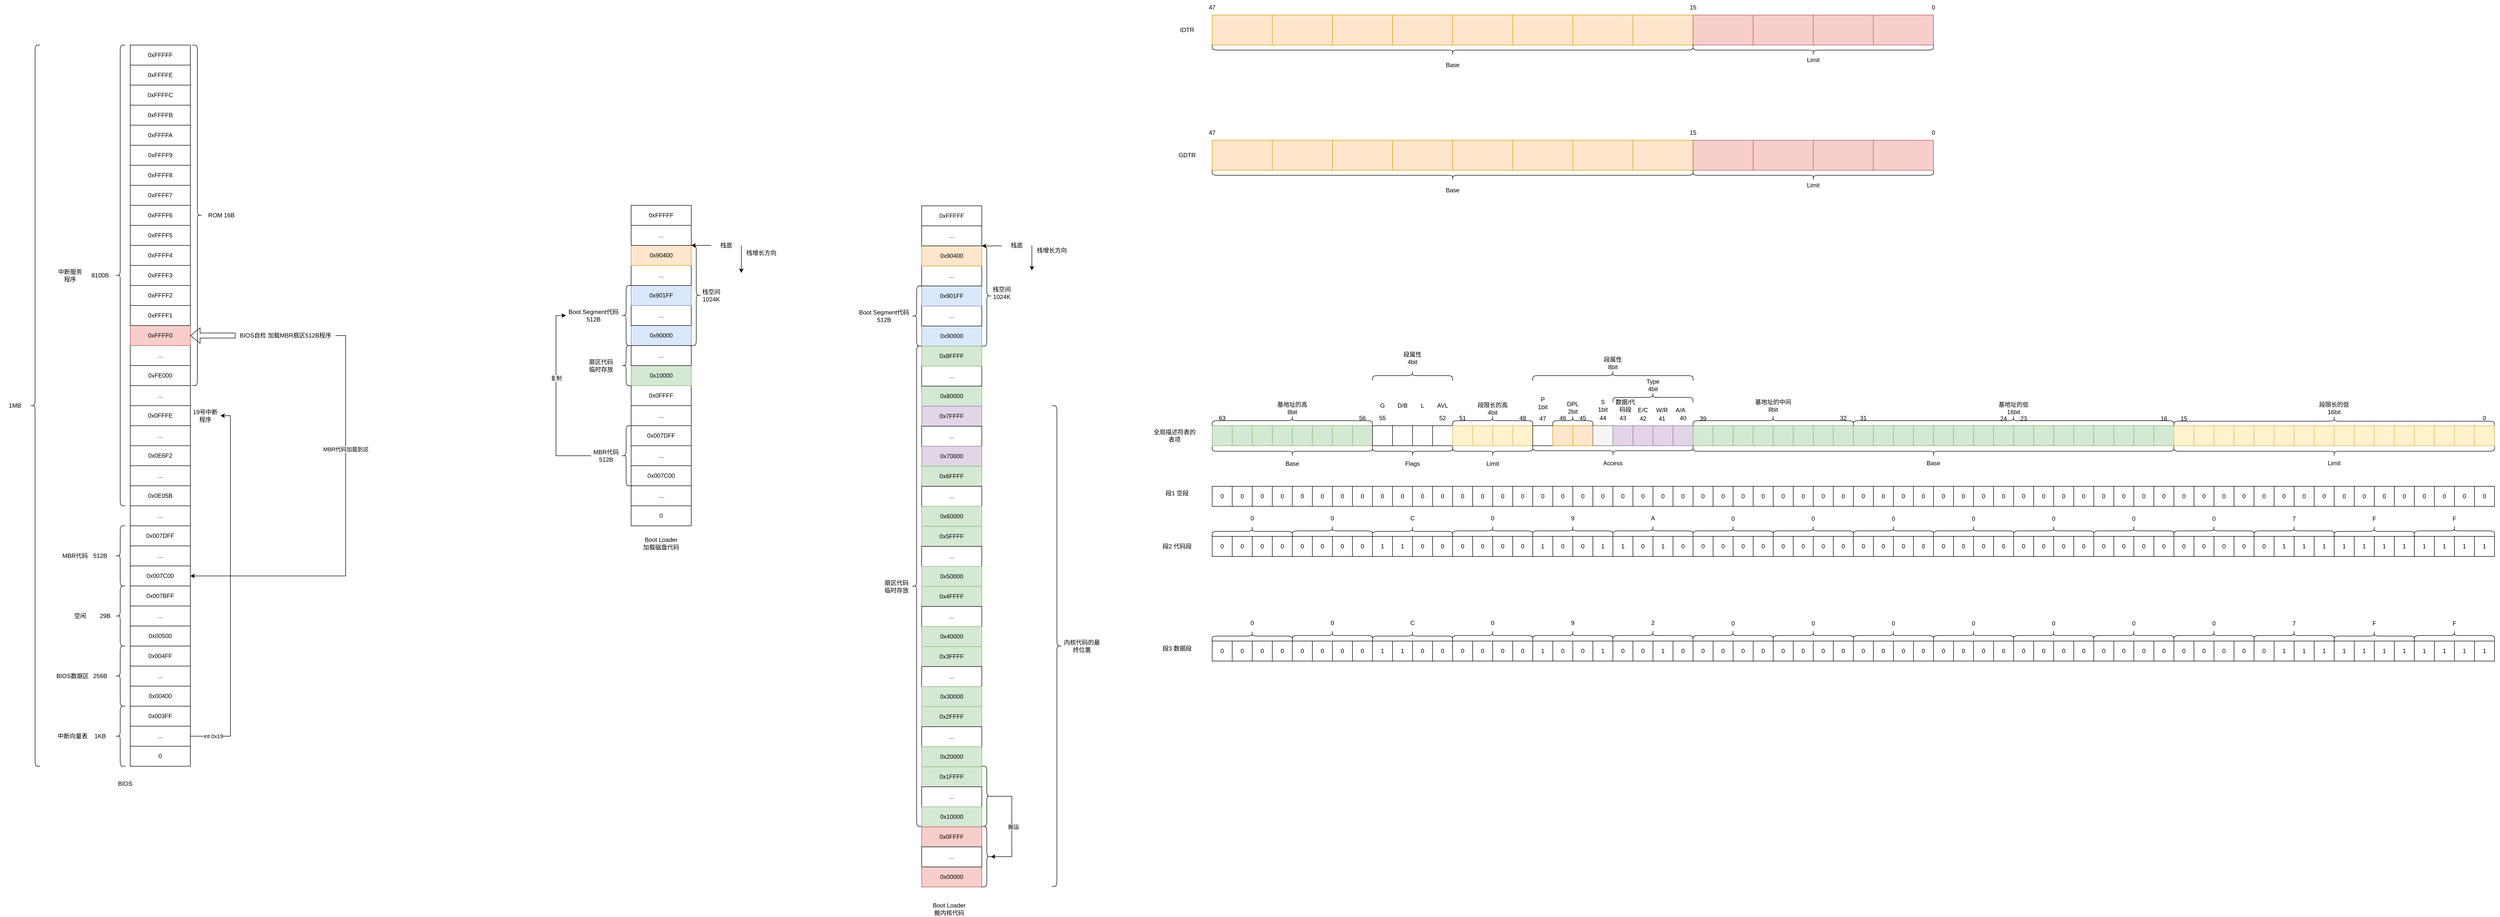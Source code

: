 <mxfile version="26.0.16">
  <diagram name="第 1 页" id="WGkBW5IIXQicfwlrZCdL">
    <mxGraphModel dx="1594" dy="1901" grid="1" gridSize="10" guides="1" tooltips="1" connect="1" arrows="1" fold="1" page="1" pageScale="1" pageWidth="827" pageHeight="1169" math="0" shadow="0">
      <root>
        <mxCell id="0" />
        <mxCell id="1" parent="0" />
        <mxCell id="3c7TaoVtellls8Rgn1t3-1" value="0x00400" style="rounded=0;whiteSpace=wrap;html=1;" parent="1" vertex="1">
          <mxGeometry x="280" y="680" width="120" height="40" as="geometry" />
        </mxCell>
        <mxCell id="3c7TaoVtellls8Rgn1t3-2" value="..." style="rounded=0;whiteSpace=wrap;html=1;" parent="1" vertex="1">
          <mxGeometry x="280" y="640" width="120" height="40" as="geometry" />
        </mxCell>
        <mxCell id="3c7TaoVtellls8Rgn1t3-3" value="0x004FF" style="rounded=0;whiteSpace=wrap;html=1;" parent="1" vertex="1">
          <mxGeometry x="280" y="600" width="120" height="40" as="geometry" />
        </mxCell>
        <mxCell id="3c7TaoVtellls8Rgn1t3-4" value="0" style="rounded=0;whiteSpace=wrap;html=1;" parent="1" vertex="1">
          <mxGeometry x="280" y="800" width="120" height="40" as="geometry" />
        </mxCell>
        <mxCell id="3c7TaoVtellls8Rgn1t3-30" style="edgeStyle=orthogonalEdgeStyle;rounded=0;orthogonalLoop=1;jettySize=auto;html=1;exitX=1;exitY=0.5;exitDx=0;exitDy=0;entryX=1;entryY=0.5;entryDx=0;entryDy=0;" parent="1" source="3c7TaoVtellls8Rgn1t3-5" target="3c7TaoVtellls8Rgn1t3-29" edge="1">
          <mxGeometry relative="1" as="geometry" />
        </mxCell>
        <mxCell id="3c7TaoVtellls8Rgn1t3-31" value="int 0x19" style="edgeLabel;html=1;align=center;verticalAlign=middle;resizable=0;points=[];" parent="3c7TaoVtellls8Rgn1t3-30" vertex="1" connectable="0">
          <mxGeometry x="-0.876" relative="1" as="geometry">
            <mxPoint as="offset" />
          </mxGeometry>
        </mxCell>
        <mxCell id="3c7TaoVtellls8Rgn1t3-5" value="..." style="rounded=0;whiteSpace=wrap;html=1;" parent="1" vertex="1">
          <mxGeometry x="280" y="760" width="120" height="40" as="geometry" />
        </mxCell>
        <mxCell id="3c7TaoVtellls8Rgn1t3-6" value="0x003FF" style="rounded=0;whiteSpace=wrap;html=1;" parent="1" vertex="1">
          <mxGeometry x="280" y="720" width="120" height="40" as="geometry" />
        </mxCell>
        <mxCell id="3c7TaoVtellls8Rgn1t3-8" value="中断向量表" style="text;html=1;align=center;verticalAlign=middle;whiteSpace=wrap;rounded=0;" parent="1" vertex="1">
          <mxGeometry x="130" y="765" width="70" height="30" as="geometry" />
        </mxCell>
        <mxCell id="3c7TaoVtellls8Rgn1t3-9" value="" style="shape=curlyBracket;whiteSpace=wrap;html=1;rounded=1;labelPosition=left;verticalLabelPosition=middle;align=right;verticalAlign=middle;" parent="1" vertex="1">
          <mxGeometry x="250" y="600" width="20" height="120" as="geometry" />
        </mxCell>
        <mxCell id="3c7TaoVtellls8Rgn1t3-10" value="1KB" style="text;html=1;align=center;verticalAlign=middle;whiteSpace=wrap;rounded=0;" parent="1" vertex="1">
          <mxGeometry x="190" y="765" width="60" height="30" as="geometry" />
        </mxCell>
        <mxCell id="3c7TaoVtellls8Rgn1t3-11" value="" style="shape=curlyBracket;whiteSpace=wrap;html=1;rounded=1;labelPosition=left;verticalLabelPosition=middle;align=right;verticalAlign=middle;" parent="1" vertex="1">
          <mxGeometry x="250" y="720" width="20" height="120" as="geometry" />
        </mxCell>
        <mxCell id="3c7TaoVtellls8Rgn1t3-12" value="256B" style="text;html=1;align=center;verticalAlign=middle;whiteSpace=wrap;rounded=0;" parent="1" vertex="1">
          <mxGeometry x="190" y="645" width="60" height="30" as="geometry" />
        </mxCell>
        <mxCell id="3c7TaoVtellls8Rgn1t3-13" value="BIOS数据区" style="text;html=1;align=center;verticalAlign=middle;whiteSpace=wrap;rounded=0;" parent="1" vertex="1">
          <mxGeometry x="130" y="645" width="70" height="30" as="geometry" />
        </mxCell>
        <mxCell id="3c7TaoVtellls8Rgn1t3-14" value="..." style="rounded=0;whiteSpace=wrap;html=1;" parent="1" vertex="1">
          <mxGeometry x="280" y="320" width="120" height="40" as="geometry" />
        </mxCell>
        <mxCell id="3c7TaoVtellls8Rgn1t3-15" value="0x0E05B" style="rounded=0;whiteSpace=wrap;html=1;" parent="1" vertex="1">
          <mxGeometry x="280" y="280" width="120" height="40" as="geometry" />
        </mxCell>
        <mxCell id="3c7TaoVtellls8Rgn1t3-16" value="0x0FFFE" style="rounded=0;whiteSpace=wrap;html=1;" parent="1" vertex="1">
          <mxGeometry x="280" y="120" width="120" height="40" as="geometry" />
        </mxCell>
        <mxCell id="3c7TaoVtellls8Rgn1t3-17" value="..." style="rounded=0;whiteSpace=wrap;html=1;" parent="1" vertex="1">
          <mxGeometry x="280" y="240" width="120" height="40" as="geometry" />
        </mxCell>
        <mxCell id="3c7TaoVtellls8Rgn1t3-18" value="" style="shape=curlyBracket;whiteSpace=wrap;html=1;rounded=1;labelPosition=left;verticalLabelPosition=middle;align=right;verticalAlign=middle;" parent="1" vertex="1">
          <mxGeometry x="250" y="-600" width="20" height="920" as="geometry" />
        </mxCell>
        <mxCell id="3c7TaoVtellls8Rgn1t3-19" value="8100B" style="text;html=1;align=center;verticalAlign=middle;whiteSpace=wrap;rounded=0;" parent="1" vertex="1">
          <mxGeometry x="190" y="-155" width="60" height="30" as="geometry" />
        </mxCell>
        <mxCell id="3c7TaoVtellls8Rgn1t3-20" value="中断服务程序" style="text;html=1;align=center;verticalAlign=middle;whiteSpace=wrap;rounded=0;" parent="1" vertex="1">
          <mxGeometry x="130" y="-155" width="60" height="30" as="geometry" />
        </mxCell>
        <mxCell id="3c7TaoVtellls8Rgn1t3-21" value="..." style="rounded=0;whiteSpace=wrap;html=1;" parent="1" vertex="1">
          <mxGeometry x="280" y="80" width="120" height="40" as="geometry" />
        </mxCell>
        <mxCell id="3c7TaoVtellls8Rgn1t3-23" value="" style="shape=curlyBracket;whiteSpace=wrap;html=1;rounded=1;labelPosition=left;verticalLabelPosition=middle;align=right;verticalAlign=middle;" parent="1" vertex="1">
          <mxGeometry x="80" y="-600" width="20" height="1440" as="geometry" />
        </mxCell>
        <mxCell id="3c7TaoVtellls8Rgn1t3-24" value="1MB" style="text;html=1;align=center;verticalAlign=middle;whiteSpace=wrap;rounded=0;" parent="1" vertex="1">
          <mxGeometry x="20" y="105" width="60" height="30" as="geometry" />
        </mxCell>
        <mxCell id="3c7TaoVtellls8Rgn1t3-25" value="BIOS" style="text;html=1;align=center;verticalAlign=middle;whiteSpace=wrap;rounded=0;" parent="1" vertex="1">
          <mxGeometry x="220" y="860" width="100" height="30" as="geometry" />
        </mxCell>
        <mxCell id="3c7TaoVtellls8Rgn1t3-26" value="0x0E6F2" style="rounded=0;whiteSpace=wrap;html=1;" parent="1" vertex="1">
          <mxGeometry x="280" y="200" width="120" height="40" as="geometry" />
        </mxCell>
        <mxCell id="3c7TaoVtellls8Rgn1t3-27" value="..." style="rounded=0;whiteSpace=wrap;html=1;" parent="1" vertex="1">
          <mxGeometry x="280" y="160" width="120" height="40" as="geometry" />
        </mxCell>
        <mxCell id="3c7TaoVtellls8Rgn1t3-29" value="19号中断程序" style="text;html=1;align=center;verticalAlign=middle;whiteSpace=wrap;rounded=0;" parent="1" vertex="1">
          <mxGeometry x="400" y="125" width="60" height="30" as="geometry" />
        </mxCell>
        <mxCell id="3c7TaoVtellls8Rgn1t3-32" value="0xFE000" style="rounded=0;whiteSpace=wrap;html=1;" parent="1" vertex="1">
          <mxGeometry x="280" y="40" width="120" height="40" as="geometry" />
        </mxCell>
        <mxCell id="3c7TaoVtellls8Rgn1t3-33" value="..." style="rounded=0;whiteSpace=wrap;html=1;" parent="1" vertex="1">
          <mxGeometry x="280" width="120" height="40" as="geometry" />
        </mxCell>
        <mxCell id="3c7TaoVtellls8Rgn1t3-34" value="0xFFFF0" style="rounded=0;whiteSpace=wrap;html=1;fillColor=#f8cecc;strokeColor=#b85450;" parent="1" vertex="1">
          <mxGeometry x="280" y="-40" width="120" height="40" as="geometry" />
        </mxCell>
        <mxCell id="3c7TaoVtellls8Rgn1t3-36" value="" style="shape=curlyBracket;whiteSpace=wrap;html=1;rounded=1;flipH=1;labelPosition=right;verticalLabelPosition=middle;align=left;verticalAlign=middle;" parent="1" vertex="1">
          <mxGeometry x="404" y="-600" width="20" height="680" as="geometry" />
        </mxCell>
        <mxCell id="3c7TaoVtellls8Rgn1t3-37" value="ROM 16B" style="text;html=1;align=center;verticalAlign=middle;whiteSpace=wrap;rounded=0;" parent="1" vertex="1">
          <mxGeometry x="413.5" y="-275" width="96" height="30" as="geometry" />
        </mxCell>
        <mxCell id="3c7TaoVtellls8Rgn1t3-38" value="0xFFFFF" style="rounded=0;whiteSpace=wrap;html=1;" parent="1" vertex="1">
          <mxGeometry x="280" y="-600" width="120" height="40" as="geometry" />
        </mxCell>
        <mxCell id="3c7TaoVtellls8Rgn1t3-39" value="0xFFFFE" style="rounded=0;whiteSpace=wrap;html=1;" parent="1" vertex="1">
          <mxGeometry x="280" y="-560" width="120" height="40" as="geometry" />
        </mxCell>
        <mxCell id="3c7TaoVtellls8Rgn1t3-40" value="0xFFFFC" style="rounded=0;whiteSpace=wrap;html=1;" parent="1" vertex="1">
          <mxGeometry x="280" y="-520" width="120" height="40" as="geometry" />
        </mxCell>
        <mxCell id="3c7TaoVtellls8Rgn1t3-41" value="0xFFFFB" style="rounded=0;whiteSpace=wrap;html=1;" parent="1" vertex="1">
          <mxGeometry x="280" y="-480" width="120" height="40" as="geometry" />
        </mxCell>
        <mxCell id="3c7TaoVtellls8Rgn1t3-42" value="0xFFFFA" style="rounded=0;whiteSpace=wrap;html=1;" parent="1" vertex="1">
          <mxGeometry x="280" y="-440" width="120" height="40" as="geometry" />
        </mxCell>
        <mxCell id="3c7TaoVtellls8Rgn1t3-43" value="0xFFFF9" style="rounded=0;whiteSpace=wrap;html=1;" parent="1" vertex="1">
          <mxGeometry x="280" y="-400" width="120" height="40" as="geometry" />
        </mxCell>
        <mxCell id="3c7TaoVtellls8Rgn1t3-44" value="0xFFFF8" style="rounded=0;whiteSpace=wrap;html=1;" parent="1" vertex="1">
          <mxGeometry x="280" y="-360" width="120" height="40" as="geometry" />
        </mxCell>
        <mxCell id="3c7TaoVtellls8Rgn1t3-45" value="0xFFFF7" style="rounded=0;whiteSpace=wrap;html=1;" parent="1" vertex="1">
          <mxGeometry x="280" y="-320" width="120" height="40" as="geometry" />
        </mxCell>
        <mxCell id="3c7TaoVtellls8Rgn1t3-46" value="0xFFFF6" style="rounded=0;whiteSpace=wrap;html=1;" parent="1" vertex="1">
          <mxGeometry x="280" y="-280" width="120" height="40" as="geometry" />
        </mxCell>
        <mxCell id="3c7TaoVtellls8Rgn1t3-47" value="0xFFFF5" style="rounded=0;whiteSpace=wrap;html=1;" parent="1" vertex="1">
          <mxGeometry x="280" y="-240" width="120" height="40" as="geometry" />
        </mxCell>
        <mxCell id="3c7TaoVtellls8Rgn1t3-48" value="0xFFFF4" style="rounded=0;whiteSpace=wrap;html=1;" parent="1" vertex="1">
          <mxGeometry x="280" y="-200" width="120" height="40" as="geometry" />
        </mxCell>
        <mxCell id="3c7TaoVtellls8Rgn1t3-49" value="0xFFFF3" style="rounded=0;whiteSpace=wrap;html=1;" parent="1" vertex="1">
          <mxGeometry x="280" y="-160" width="120" height="40" as="geometry" />
        </mxCell>
        <mxCell id="3c7TaoVtellls8Rgn1t3-50" value="0xFFFF2" style="rounded=0;whiteSpace=wrap;html=1;" parent="1" vertex="1">
          <mxGeometry x="280" y="-120" width="120" height="40" as="geometry" />
        </mxCell>
        <mxCell id="3c7TaoVtellls8Rgn1t3-51" value="0xFFFF1" style="rounded=0;whiteSpace=wrap;html=1;" parent="1" vertex="1">
          <mxGeometry x="280" y="-80" width="120" height="40" as="geometry" />
        </mxCell>
        <mxCell id="3c7TaoVtellls8Rgn1t3-52" value="" style="shape=flexArrow;endArrow=classic;html=1;rounded=0;entryX=1;entryY=0.5;entryDx=0;entryDy=0;" parent="1" target="3c7TaoVtellls8Rgn1t3-34" edge="1">
          <mxGeometry width="50" height="50" relative="1" as="geometry">
            <mxPoint x="490" y="-20" as="sourcePoint" />
            <mxPoint x="660" y="-30" as="targetPoint" />
          </mxGeometry>
        </mxCell>
        <mxCell id="3c7TaoVtellls8Rgn1t3-67" style="edgeStyle=orthogonalEdgeStyle;rounded=0;orthogonalLoop=1;jettySize=auto;html=1;exitX=1;exitY=0.5;exitDx=0;exitDy=0;entryX=1;entryY=0.5;entryDx=0;entryDy=0;" parent="1" source="3c7TaoVtellls8Rgn1t3-53" target="3c7TaoVtellls8Rgn1t3-57" edge="1">
          <mxGeometry relative="1" as="geometry" />
        </mxCell>
        <mxCell id="3c7TaoVtellls8Rgn1t3-68" value="MBR代码加载到这" style="edgeLabel;html=1;align=center;verticalAlign=middle;resizable=0;points=[];" parent="3c7TaoVtellls8Rgn1t3-67" vertex="1" connectable="0">
          <mxGeometry x="-0.39" relative="1" as="geometry">
            <mxPoint as="offset" />
          </mxGeometry>
        </mxCell>
        <mxCell id="3c7TaoVtellls8Rgn1t3-53" value="BIOS自检 加载MBR扇区512B程序" style="text;html=1;align=center;verticalAlign=middle;whiteSpace=wrap;rounded=0;" parent="1" vertex="1">
          <mxGeometry x="490" y="-35" width="200" height="30" as="geometry" />
        </mxCell>
        <mxCell id="3c7TaoVtellls8Rgn1t3-54" value="0x00500" style="rounded=0;whiteSpace=wrap;html=1;" parent="1" vertex="1">
          <mxGeometry x="280" y="560" width="120" height="40" as="geometry" />
        </mxCell>
        <mxCell id="3c7TaoVtellls8Rgn1t3-55" value="..." style="rounded=0;whiteSpace=wrap;html=1;" parent="1" vertex="1">
          <mxGeometry x="280" y="520" width="120" height="40" as="geometry" />
        </mxCell>
        <mxCell id="3c7TaoVtellls8Rgn1t3-56" value="0x007BFF" style="rounded=0;whiteSpace=wrap;html=1;" parent="1" vertex="1">
          <mxGeometry x="280" y="480" width="120" height="40" as="geometry" />
        </mxCell>
        <mxCell id="3c7TaoVtellls8Rgn1t3-57" value="0x007C00" style="rounded=0;whiteSpace=wrap;html=1;" parent="1" vertex="1">
          <mxGeometry x="280" y="440" width="120" height="40" as="geometry" />
        </mxCell>
        <mxCell id="3c7TaoVtellls8Rgn1t3-58" value="..." style="rounded=0;whiteSpace=wrap;html=1;" parent="1" vertex="1">
          <mxGeometry x="280" y="400" width="120" height="40" as="geometry" />
        </mxCell>
        <mxCell id="3c7TaoVtellls8Rgn1t3-59" value="0x007DFF" style="rounded=0;whiteSpace=wrap;html=1;" parent="1" vertex="1">
          <mxGeometry x="280" y="360" width="120" height="40" as="geometry" />
        </mxCell>
        <mxCell id="3c7TaoVtellls8Rgn1t3-61" value="" style="shape=curlyBracket;whiteSpace=wrap;html=1;rounded=1;labelPosition=left;verticalLabelPosition=middle;align=right;verticalAlign=middle;" parent="1" vertex="1">
          <mxGeometry x="250" y="480" width="20" height="120" as="geometry" />
        </mxCell>
        <mxCell id="3c7TaoVtellls8Rgn1t3-62" value="" style="shape=curlyBracket;whiteSpace=wrap;html=1;rounded=1;labelPosition=left;verticalLabelPosition=middle;align=right;verticalAlign=middle;" parent="1" vertex="1">
          <mxGeometry x="250" y="360" width="20" height="120" as="geometry" />
        </mxCell>
        <mxCell id="3c7TaoVtellls8Rgn1t3-63" value="29B" style="text;html=1;align=center;verticalAlign=middle;whiteSpace=wrap;rounded=0;" parent="1" vertex="1">
          <mxGeometry x="200" y="525" width="60" height="30" as="geometry" />
        </mxCell>
        <mxCell id="3c7TaoVtellls8Rgn1t3-64" value="空闲" style="text;html=1;align=center;verticalAlign=middle;whiteSpace=wrap;rounded=0;" parent="1" vertex="1">
          <mxGeometry x="150" y="525" width="60" height="30" as="geometry" />
        </mxCell>
        <mxCell id="3c7TaoVtellls8Rgn1t3-65" value="512B" style="text;html=1;align=center;verticalAlign=middle;whiteSpace=wrap;rounded=0;" parent="1" vertex="1">
          <mxGeometry x="190" y="405" width="60" height="30" as="geometry" />
        </mxCell>
        <mxCell id="3c7TaoVtellls8Rgn1t3-66" value="MBR代码" style="text;html=1;align=center;verticalAlign=middle;whiteSpace=wrap;rounded=0;" parent="1" vertex="1">
          <mxGeometry x="140" y="405" width="60" height="30" as="geometry" />
        </mxCell>
        <mxCell id="-2iCqf_mqISkM30TJDvY-4" value="0" style="rounded=0;whiteSpace=wrap;html=1;" parent="1" vertex="1">
          <mxGeometry x="1280" y="320" width="120" height="40" as="geometry" />
        </mxCell>
        <mxCell id="-2iCqf_mqISkM30TJDvY-7" value="..." style="rounded=0;whiteSpace=wrap;html=1;" parent="1" vertex="1">
          <mxGeometry x="1280" y="280" width="120" height="40" as="geometry" />
        </mxCell>
        <mxCell id="-2iCqf_mqISkM30TJDvY-15" value="..." style="rounded=0;whiteSpace=wrap;html=1;" parent="1" vertex="1">
          <mxGeometry x="1280" y="120" width="120" height="40" as="geometry" />
        </mxCell>
        <mxCell id="-2iCqf_mqISkM30TJDvY-22" value="0x0FFFF" style="rounded=0;whiteSpace=wrap;html=1;" parent="1" vertex="1">
          <mxGeometry x="1280" y="80" width="120" height="40" as="geometry" />
        </mxCell>
        <mxCell id="-2iCqf_mqISkM30TJDvY-24" value="Boot Loader&lt;div&gt;加载磁盘代码&lt;/div&gt;" style="text;html=1;align=center;verticalAlign=middle;whiteSpace=wrap;rounded=0;" parent="1" vertex="1">
          <mxGeometry x="1195" y="380" width="290" height="30" as="geometry" />
        </mxCell>
        <mxCell id="-2iCqf_mqISkM30TJDvY-33" value="0xFFFFF" style="rounded=0;whiteSpace=wrap;html=1;" parent="1" vertex="1">
          <mxGeometry x="1280" y="-280" width="120" height="40" as="geometry" />
        </mxCell>
        <mxCell id="-2iCqf_mqISkM30TJDvY-54" value="0x007C00" style="rounded=0;whiteSpace=wrap;html=1;" parent="1" vertex="1">
          <mxGeometry x="1280" y="240" width="120" height="40" as="geometry" />
        </mxCell>
        <mxCell id="-2iCqf_mqISkM30TJDvY-55" value="..." style="rounded=0;whiteSpace=wrap;html=1;" parent="1" vertex="1">
          <mxGeometry x="1280" y="200" width="120" height="40" as="geometry" />
        </mxCell>
        <mxCell id="-2iCqf_mqISkM30TJDvY-56" value="0x007DFF" style="rounded=0;whiteSpace=wrap;html=1;" parent="1" vertex="1">
          <mxGeometry x="1280" y="160" width="120" height="40" as="geometry" />
        </mxCell>
        <mxCell id="-2iCqf_mqISkM30TJDvY-58" value="" style="shape=curlyBracket;whiteSpace=wrap;html=1;rounded=1;labelPosition=left;verticalLabelPosition=middle;align=right;verticalAlign=middle;" parent="1" vertex="1">
          <mxGeometry x="1260" y="-120" width="20" height="120" as="geometry" />
        </mxCell>
        <mxCell id="-2iCqf_mqISkM30TJDvY-70" style="edgeStyle=orthogonalEdgeStyle;rounded=0;orthogonalLoop=1;jettySize=auto;html=1;exitX=0;exitY=0.5;exitDx=0;exitDy=0;entryX=0;entryY=0.5;entryDx=0;entryDy=0;" parent="1" source="-2iCqf_mqISkM30TJDvY-62" target="-2iCqf_mqISkM30TJDvY-69" edge="1">
          <mxGeometry relative="1" as="geometry" />
        </mxCell>
        <mxCell id="-2iCqf_mqISkM30TJDvY-71" value="复制" style="edgeLabel;html=1;align=center;verticalAlign=middle;resizable=0;points=[];" parent="-2iCqf_mqISkM30TJDvY-70" vertex="1" connectable="0">
          <mxGeometry x="0.218" relative="1" as="geometry">
            <mxPoint as="offset" />
          </mxGeometry>
        </mxCell>
        <mxCell id="-2iCqf_mqISkM30TJDvY-62" value="MBR代码 512B" style="text;html=1;align=center;verticalAlign=middle;whiteSpace=wrap;rounded=0;" parent="1" vertex="1">
          <mxGeometry x="1200" y="205" width="60" height="30" as="geometry" />
        </mxCell>
        <mxCell id="-2iCqf_mqISkM30TJDvY-63" value="0x90000" style="rounded=0;whiteSpace=wrap;html=1;fillColor=#dae8fc;strokeColor=#6c8ebf;" parent="1" vertex="1">
          <mxGeometry x="1280" y="-40" width="120" height="40" as="geometry" />
        </mxCell>
        <mxCell id="-2iCqf_mqISkM30TJDvY-64" value="..." style="rounded=0;whiteSpace=wrap;html=1;" parent="1" vertex="1">
          <mxGeometry x="1280" y="-80" width="120" height="40" as="geometry" />
        </mxCell>
        <mxCell id="-2iCqf_mqISkM30TJDvY-65" value="0x901FF" style="rounded=0;whiteSpace=wrap;html=1;fillColor=#dae8fc;strokeColor=#6c8ebf;" parent="1" vertex="1">
          <mxGeometry x="1280" y="-120" width="120" height="40" as="geometry" />
        </mxCell>
        <mxCell id="-2iCqf_mqISkM30TJDvY-66" value="..." style="rounded=0;whiteSpace=wrap;html=1;" parent="1" vertex="1">
          <mxGeometry x="1280" y="-160" width="120" height="40" as="geometry" />
        </mxCell>
        <mxCell id="-2iCqf_mqISkM30TJDvY-67" value="" style="shape=curlyBracket;whiteSpace=wrap;html=1;rounded=1;labelPosition=left;verticalLabelPosition=middle;align=right;verticalAlign=middle;" parent="1" vertex="1">
          <mxGeometry x="1260" y="160" width="20" height="120" as="geometry" />
        </mxCell>
        <mxCell id="-2iCqf_mqISkM30TJDvY-69" value="Boot Segment代码 512B" style="text;html=1;align=center;verticalAlign=middle;whiteSpace=wrap;rounded=0;" parent="1" vertex="1">
          <mxGeometry x="1150" y="-75" width="110" height="30" as="geometry" />
        </mxCell>
        <mxCell id="_qCiN8cFtveXNgwi4NC1-1" value="0x90400" style="rounded=0;whiteSpace=wrap;html=1;fillColor=#ffe6cc;strokeColor=#d79b00;" parent="1" vertex="1">
          <mxGeometry x="1280" y="-200" width="120" height="40" as="geometry" />
        </mxCell>
        <mxCell id="_qCiN8cFtveXNgwi4NC1-2" value="..." style="rounded=0;whiteSpace=wrap;html=1;" parent="1" vertex="1">
          <mxGeometry x="1280" y="-240" width="120" height="40" as="geometry" />
        </mxCell>
        <mxCell id="_qCiN8cFtveXNgwi4NC1-3" value="" style="endArrow=classic;html=1;rounded=0;entryX=1;entryY=0;entryDx=0;entryDy=0;" parent="1" target="_qCiN8cFtveXNgwi4NC1-1" edge="1">
          <mxGeometry width="50" height="50" relative="1" as="geometry">
            <mxPoint x="1440" y="-200" as="sourcePoint" />
            <mxPoint x="1260" y="-115" as="targetPoint" />
          </mxGeometry>
        </mxCell>
        <mxCell id="_qCiN8cFtveXNgwi4NC1-4" value="栈底" style="text;html=1;align=center;verticalAlign=middle;whiteSpace=wrap;rounded=0;" parent="1" vertex="1">
          <mxGeometry x="1440" y="-215" width="60" height="30" as="geometry" />
        </mxCell>
        <mxCell id="_qCiN8cFtveXNgwi4NC1-5" value="" style="endArrow=classic;html=1;rounded=0;exitX=1;exitY=0.5;exitDx=0;exitDy=0;" parent="1" source="_qCiN8cFtveXNgwi4NC1-4" edge="1">
          <mxGeometry width="50" height="50" relative="1" as="geometry">
            <mxPoint x="1210" y="-5" as="sourcePoint" />
            <mxPoint x="1500" y="-145" as="targetPoint" />
          </mxGeometry>
        </mxCell>
        <mxCell id="_qCiN8cFtveXNgwi4NC1-6" value="栈增长方向" style="text;html=1;align=center;verticalAlign=middle;whiteSpace=wrap;rounded=0;" parent="1" vertex="1">
          <mxGeometry x="1500" y="-200" width="80" height="30" as="geometry" />
        </mxCell>
        <mxCell id="_qCiN8cFtveXNgwi4NC1-7" value="" style="shape=curlyBracket;whiteSpace=wrap;html=1;rounded=1;flipH=1;labelPosition=right;verticalLabelPosition=middle;align=left;verticalAlign=middle;" parent="1" vertex="1">
          <mxGeometry x="1400" y="-200" width="20" height="200" as="geometry" />
        </mxCell>
        <mxCell id="_qCiN8cFtveXNgwi4NC1-8" value="栈空间 1024K" style="text;html=1;align=center;verticalAlign=middle;whiteSpace=wrap;rounded=0;" parent="1" vertex="1">
          <mxGeometry x="1410" y="-115" width="60" height="30" as="geometry" />
        </mxCell>
        <mxCell id="QBygn94gDZrxnFcKJMGF-1" value="0x10000" style="rounded=0;whiteSpace=wrap;html=1;fillColor=#d5e8d4;strokeColor=#82b366;" vertex="1" parent="1">
          <mxGeometry x="1280" y="40" width="120" height="40" as="geometry" />
        </mxCell>
        <mxCell id="QBygn94gDZrxnFcKJMGF-2" value="..." style="rounded=0;whiteSpace=wrap;html=1;" vertex="1" parent="1">
          <mxGeometry x="1280" width="120" height="40" as="geometry" />
        </mxCell>
        <mxCell id="QBygn94gDZrxnFcKJMGF-3" value="" style="shape=curlyBracket;whiteSpace=wrap;html=1;rounded=1;labelPosition=left;verticalLabelPosition=middle;align=right;verticalAlign=middle;" vertex="1" parent="1">
          <mxGeometry x="1260" width="20" height="80" as="geometry" />
        </mxCell>
        <mxCell id="QBygn94gDZrxnFcKJMGF-4" value="扇区代码临时存放" style="text;html=1;align=center;verticalAlign=middle;whiteSpace=wrap;rounded=0;" vertex="1" parent="1">
          <mxGeometry x="1190" y="25" width="60" height="30" as="geometry" />
        </mxCell>
        <mxCell id="QBygn94gDZrxnFcKJMGF-9" value="Boot Loader&lt;div&gt;搬内核代码&lt;/div&gt;" style="text;html=1;align=center;verticalAlign=middle;whiteSpace=wrap;rounded=0;" vertex="1" parent="1">
          <mxGeometry x="1770" y="1110" width="290" height="30" as="geometry" />
        </mxCell>
        <mxCell id="QBygn94gDZrxnFcKJMGF-10" value="0xFFFFF" style="rounded=0;whiteSpace=wrap;html=1;" vertex="1" parent="1">
          <mxGeometry x="1860.05" y="-279" width="120" height="40" as="geometry" />
        </mxCell>
        <mxCell id="QBygn94gDZrxnFcKJMGF-14" value="" style="shape=curlyBracket;whiteSpace=wrap;html=1;rounded=1;labelPosition=left;verticalLabelPosition=middle;align=right;verticalAlign=middle;" vertex="1" parent="1">
          <mxGeometry x="1840.05" y="-119" width="20" height="120" as="geometry" />
        </mxCell>
        <mxCell id="QBygn94gDZrxnFcKJMGF-18" value="0x90000" style="rounded=0;whiteSpace=wrap;html=1;fillColor=#dae8fc;strokeColor=#6c8ebf;" vertex="1" parent="1">
          <mxGeometry x="1860.05" y="-39" width="120" height="40" as="geometry" />
        </mxCell>
        <mxCell id="QBygn94gDZrxnFcKJMGF-19" value="..." style="rounded=0;whiteSpace=wrap;html=1;" vertex="1" parent="1">
          <mxGeometry x="1860.05" y="-79" width="120" height="40" as="geometry" />
        </mxCell>
        <mxCell id="QBygn94gDZrxnFcKJMGF-20" value="0x901FF" style="rounded=0;whiteSpace=wrap;html=1;fillColor=#dae8fc;strokeColor=#6c8ebf;" vertex="1" parent="1">
          <mxGeometry x="1860.05" y="-119" width="120" height="40" as="geometry" />
        </mxCell>
        <mxCell id="QBygn94gDZrxnFcKJMGF-21" value="..." style="rounded=0;whiteSpace=wrap;html=1;" vertex="1" parent="1">
          <mxGeometry x="1860.05" y="-159" width="120" height="40" as="geometry" />
        </mxCell>
        <mxCell id="QBygn94gDZrxnFcKJMGF-23" value="Boot Segment代码 512B" style="text;html=1;align=center;verticalAlign=middle;whiteSpace=wrap;rounded=0;" vertex="1" parent="1">
          <mxGeometry x="1730.05" y="-74" width="110" height="30" as="geometry" />
        </mxCell>
        <mxCell id="QBygn94gDZrxnFcKJMGF-24" value="0x90400" style="rounded=0;whiteSpace=wrap;html=1;fillColor=#ffe6cc;strokeColor=#d79b00;" vertex="1" parent="1">
          <mxGeometry x="1860.05" y="-199" width="120" height="40" as="geometry" />
        </mxCell>
        <mxCell id="QBygn94gDZrxnFcKJMGF-25" value="..." style="rounded=0;whiteSpace=wrap;html=1;" vertex="1" parent="1">
          <mxGeometry x="1860.05" y="-239" width="120" height="40" as="geometry" />
        </mxCell>
        <mxCell id="QBygn94gDZrxnFcKJMGF-26" value="" style="endArrow=classic;html=1;rounded=0;entryX=1;entryY=0;entryDx=0;entryDy=0;" edge="1" parent="1" target="QBygn94gDZrxnFcKJMGF-24">
          <mxGeometry width="50" height="50" relative="1" as="geometry">
            <mxPoint x="2020.05" y="-199" as="sourcePoint" />
            <mxPoint x="1840.05" y="-114" as="targetPoint" />
          </mxGeometry>
        </mxCell>
        <mxCell id="QBygn94gDZrxnFcKJMGF-27" value="栈底" style="text;html=1;align=center;verticalAlign=middle;whiteSpace=wrap;rounded=0;" vertex="1" parent="1">
          <mxGeometry x="2020.05" y="-215" width="60" height="30" as="geometry" />
        </mxCell>
        <mxCell id="QBygn94gDZrxnFcKJMGF-28" value="" style="endArrow=classic;html=1;rounded=0;exitX=1;exitY=0.5;exitDx=0;exitDy=0;" edge="1" parent="1" source="QBygn94gDZrxnFcKJMGF-27">
          <mxGeometry width="50" height="50" relative="1" as="geometry">
            <mxPoint x="1790.05" y="-10" as="sourcePoint" />
            <mxPoint x="2080.05" y="-150" as="targetPoint" />
          </mxGeometry>
        </mxCell>
        <mxCell id="QBygn94gDZrxnFcKJMGF-29" value="栈增长方向" style="text;html=1;align=center;verticalAlign=middle;whiteSpace=wrap;rounded=0;" vertex="1" parent="1">
          <mxGeometry x="2080.05" y="-205" width="80" height="30" as="geometry" />
        </mxCell>
        <mxCell id="QBygn94gDZrxnFcKJMGF-30" value="" style="shape=curlyBracket;whiteSpace=wrap;html=1;rounded=1;flipH=1;labelPosition=right;verticalLabelPosition=middle;align=left;verticalAlign=middle;" vertex="1" parent="1">
          <mxGeometry x="1980.05" y="-199" width="20" height="200" as="geometry" />
        </mxCell>
        <mxCell id="QBygn94gDZrxnFcKJMGF-31" value="栈空间 1024K" style="text;html=1;align=center;verticalAlign=middle;whiteSpace=wrap;rounded=0;" vertex="1" parent="1">
          <mxGeometry x="1990.05" y="-120" width="60" height="30" as="geometry" />
        </mxCell>
        <mxCell id="QBygn94gDZrxnFcKJMGF-32" value="0x80000" style="rounded=0;whiteSpace=wrap;html=1;fillColor=#d5e8d4;strokeColor=#82b366;" vertex="1" parent="1">
          <mxGeometry x="1860.05" y="81" width="120" height="40" as="geometry" />
        </mxCell>
        <mxCell id="QBygn94gDZrxnFcKJMGF-33" value="..." style="rounded=0;whiteSpace=wrap;html=1;" vertex="1" parent="1">
          <mxGeometry x="1860.05" y="41" width="120" height="40" as="geometry" />
        </mxCell>
        <mxCell id="QBygn94gDZrxnFcKJMGF-34" value="" style="shape=curlyBracket;whiteSpace=wrap;html=1;rounded=1;labelPosition=left;verticalLabelPosition=middle;align=right;verticalAlign=middle;" vertex="1" parent="1">
          <mxGeometry x="1840.05" y="1" width="20" height="959" as="geometry" />
        </mxCell>
        <mxCell id="QBygn94gDZrxnFcKJMGF-35" value="扇区代码临时存放" style="text;html=1;align=center;verticalAlign=middle;whiteSpace=wrap;rounded=0;" vertex="1" parent="1">
          <mxGeometry x="1780.05" y="465.5" width="60" height="30" as="geometry" />
        </mxCell>
        <mxCell id="QBygn94gDZrxnFcKJMGF-36" value="0x8FFFF" style="rounded=0;whiteSpace=wrap;html=1;fillColor=#d5e8d4;strokeColor=#82b366;" vertex="1" parent="1">
          <mxGeometry x="1860.05" y="1" width="120" height="40" as="geometry" />
        </mxCell>
        <mxCell id="QBygn94gDZrxnFcKJMGF-37" value="0x7FFFF" style="rounded=0;whiteSpace=wrap;html=1;fillColor=#e1d5e7;strokeColor=#9673a6;" vertex="1" parent="1">
          <mxGeometry x="1860.05" y="121" width="120" height="40" as="geometry" />
        </mxCell>
        <mxCell id="QBygn94gDZrxnFcKJMGF-38" value="..." style="rounded=0;whiteSpace=wrap;html=1;" vertex="1" parent="1">
          <mxGeometry x="1860.05" y="161" width="120" height="40" as="geometry" />
        </mxCell>
        <mxCell id="QBygn94gDZrxnFcKJMGF-39" value="0x70000" style="rounded=0;whiteSpace=wrap;html=1;fillColor=#e1d5e7;strokeColor=#9673a6;" vertex="1" parent="1">
          <mxGeometry x="1860.05" y="201" width="120" height="40" as="geometry" />
        </mxCell>
        <mxCell id="QBygn94gDZrxnFcKJMGF-41" value="0x6FFFF" style="rounded=0;whiteSpace=wrap;html=1;fillColor=#d5e8d4;strokeColor=#82b366;" vertex="1" parent="1">
          <mxGeometry x="1860.05" y="241" width="120" height="40" as="geometry" />
        </mxCell>
        <mxCell id="QBygn94gDZrxnFcKJMGF-42" value="..." style="rounded=0;whiteSpace=wrap;html=1;" vertex="1" parent="1">
          <mxGeometry x="1860.05" y="281" width="120" height="40" as="geometry" />
        </mxCell>
        <mxCell id="QBygn94gDZrxnFcKJMGF-43" value="0x60000" style="rounded=0;whiteSpace=wrap;html=1;fillColor=#d5e8d4;strokeColor=#82b366;" vertex="1" parent="1">
          <mxGeometry x="1860.05" y="321" width="120" height="40" as="geometry" />
        </mxCell>
        <mxCell id="QBygn94gDZrxnFcKJMGF-44" value="0x5FFFF" style="rounded=0;whiteSpace=wrap;html=1;fillColor=#d5e8d4;strokeColor=#82b366;" vertex="1" parent="1">
          <mxGeometry x="1860.05" y="361" width="120" height="40" as="geometry" />
        </mxCell>
        <mxCell id="QBygn94gDZrxnFcKJMGF-45" value="..." style="rounded=0;whiteSpace=wrap;html=1;" vertex="1" parent="1">
          <mxGeometry x="1860.05" y="401" width="120" height="40" as="geometry" />
        </mxCell>
        <mxCell id="QBygn94gDZrxnFcKJMGF-46" value="0x50000" style="rounded=0;whiteSpace=wrap;html=1;fillColor=#d5e8d4;strokeColor=#82b366;" vertex="1" parent="1">
          <mxGeometry x="1860.05" y="441" width="120" height="40" as="geometry" />
        </mxCell>
        <mxCell id="QBygn94gDZrxnFcKJMGF-47" value="0x4FFFF" style="rounded=0;whiteSpace=wrap;html=1;fillColor=#d5e8d4;strokeColor=#82b366;" vertex="1" parent="1">
          <mxGeometry x="1860.05" y="481" width="120" height="40" as="geometry" />
        </mxCell>
        <mxCell id="QBygn94gDZrxnFcKJMGF-48" value="..." style="rounded=0;whiteSpace=wrap;html=1;" vertex="1" parent="1">
          <mxGeometry x="1860.05" y="521" width="120" height="40" as="geometry" />
        </mxCell>
        <mxCell id="QBygn94gDZrxnFcKJMGF-49" value="0x40000" style="rounded=0;whiteSpace=wrap;html=1;fillColor=#d5e8d4;strokeColor=#82b366;" vertex="1" parent="1">
          <mxGeometry x="1860.05" y="561" width="120" height="40" as="geometry" />
        </mxCell>
        <mxCell id="QBygn94gDZrxnFcKJMGF-50" value="0x3FFFF" style="rounded=0;whiteSpace=wrap;html=1;fillColor=#d5e8d4;strokeColor=#82b366;" vertex="1" parent="1">
          <mxGeometry x="1860.05" y="601" width="120" height="40" as="geometry" />
        </mxCell>
        <mxCell id="QBygn94gDZrxnFcKJMGF-51" value="..." style="rounded=0;whiteSpace=wrap;html=1;" vertex="1" parent="1">
          <mxGeometry x="1860.05" y="641" width="120" height="40" as="geometry" />
        </mxCell>
        <mxCell id="QBygn94gDZrxnFcKJMGF-52" value="0x30000" style="rounded=0;whiteSpace=wrap;html=1;fillColor=#d5e8d4;strokeColor=#82b366;" vertex="1" parent="1">
          <mxGeometry x="1860.05" y="681" width="120" height="40" as="geometry" />
        </mxCell>
        <mxCell id="QBygn94gDZrxnFcKJMGF-53" value="0x2FFFF" style="rounded=0;whiteSpace=wrap;html=1;fillColor=#d5e8d4;strokeColor=#82b366;" vertex="1" parent="1">
          <mxGeometry x="1860.05" y="721" width="120" height="40" as="geometry" />
        </mxCell>
        <mxCell id="QBygn94gDZrxnFcKJMGF-54" value="..." style="rounded=0;whiteSpace=wrap;html=1;" vertex="1" parent="1">
          <mxGeometry x="1860.05" y="761" width="120" height="40" as="geometry" />
        </mxCell>
        <mxCell id="QBygn94gDZrxnFcKJMGF-55" value="0x20000" style="rounded=0;whiteSpace=wrap;html=1;fillColor=#d5e8d4;strokeColor=#82b366;" vertex="1" parent="1">
          <mxGeometry x="1860.05" y="801" width="120" height="40" as="geometry" />
        </mxCell>
        <mxCell id="QBygn94gDZrxnFcKJMGF-56" value="0x1FFFF" style="rounded=0;whiteSpace=wrap;html=1;fillColor=#d5e8d4;strokeColor=#82b366;" vertex="1" parent="1">
          <mxGeometry x="1860.05" y="841" width="120" height="40" as="geometry" />
        </mxCell>
        <mxCell id="QBygn94gDZrxnFcKJMGF-57" value="..." style="rounded=0;whiteSpace=wrap;html=1;" vertex="1" parent="1">
          <mxGeometry x="1860.05" y="881" width="120" height="40" as="geometry" />
        </mxCell>
        <mxCell id="QBygn94gDZrxnFcKJMGF-58" value="0x10000" style="rounded=0;whiteSpace=wrap;html=1;fillColor=#d5e8d4;strokeColor=#82b366;" vertex="1" parent="1">
          <mxGeometry x="1860.05" y="921" width="120" height="40" as="geometry" />
        </mxCell>
        <mxCell id="QBygn94gDZrxnFcKJMGF-59" value="0x00000" style="rounded=0;whiteSpace=wrap;html=1;fillColor=#f8cecc;strokeColor=#b85450;" vertex="1" parent="1">
          <mxGeometry x="1860.05" y="1041" width="120" height="40" as="geometry" />
        </mxCell>
        <mxCell id="QBygn94gDZrxnFcKJMGF-60" value="0x0FFFF" style="rounded=0;whiteSpace=wrap;html=1;fillColor=#f8cecc;strokeColor=#b85450;" vertex="1" parent="1">
          <mxGeometry x="1860.05" y="961" width="120" height="40" as="geometry" />
        </mxCell>
        <mxCell id="QBygn94gDZrxnFcKJMGF-61" value="..." style="rounded=0;whiteSpace=wrap;html=1;" vertex="1" parent="1">
          <mxGeometry x="1860.05" y="1001" width="120" height="40" as="geometry" />
        </mxCell>
        <mxCell id="QBygn94gDZrxnFcKJMGF-62" value="" style="shape=curlyBracket;whiteSpace=wrap;html=1;rounded=1;flipH=1;labelPosition=right;verticalLabelPosition=middle;align=left;verticalAlign=middle;" vertex="1" parent="1">
          <mxGeometry x="1980.05" y="960" width="20" height="121" as="geometry" />
        </mxCell>
        <mxCell id="QBygn94gDZrxnFcKJMGF-63" value="" style="shape=curlyBracket;whiteSpace=wrap;html=1;rounded=1;flipH=1;labelPosition=right;verticalLabelPosition=middle;align=left;verticalAlign=middle;" vertex="1" parent="1">
          <mxGeometry x="1980.05" y="840" width="20" height="120" as="geometry" />
        </mxCell>
        <mxCell id="QBygn94gDZrxnFcKJMGF-65" style="edgeStyle=orthogonalEdgeStyle;rounded=0;orthogonalLoop=1;jettySize=auto;html=1;exitX=0.1;exitY=0.5;exitDx=0;exitDy=0;exitPerimeter=0;entryX=0.1;entryY=0.5;entryDx=0;entryDy=0;entryPerimeter=0;" edge="1" parent="1" source="QBygn94gDZrxnFcKJMGF-63" target="QBygn94gDZrxnFcKJMGF-62">
          <mxGeometry relative="1" as="geometry">
            <Array as="points">
              <mxPoint x="2040" y="900" />
              <mxPoint x="2040" y="1021" />
            </Array>
          </mxGeometry>
        </mxCell>
        <mxCell id="QBygn94gDZrxnFcKJMGF-66" value="搬运" style="edgeLabel;html=1;align=center;verticalAlign=middle;resizable=0;points=[];" vertex="1" connectable="0" parent="QBygn94gDZrxnFcKJMGF-65">
          <mxGeometry x="0.004" y="3" relative="1" as="geometry">
            <mxPoint as="offset" />
          </mxGeometry>
        </mxCell>
        <mxCell id="QBygn94gDZrxnFcKJMGF-67" value="" style="shape=curlyBracket;whiteSpace=wrap;html=1;rounded=1;flipH=1;labelPosition=right;verticalLabelPosition=middle;align=left;verticalAlign=middle;" vertex="1" parent="1">
          <mxGeometry x="2120" y="120" width="20" height="960" as="geometry" />
        </mxCell>
        <mxCell id="QBygn94gDZrxnFcKJMGF-68" value="内核代码的最终位置" style="text;html=1;align=center;verticalAlign=middle;whiteSpace=wrap;rounded=0;" vertex="1" parent="1">
          <mxGeometry x="2140" y="585" width="80" height="30" as="geometry" />
        </mxCell>
        <mxCell id="QBygn94gDZrxnFcKJMGF-85" value="" style="shape=curlyBracket;whiteSpace=wrap;html=1;rounded=1;flipH=1;labelPosition=right;verticalLabelPosition=middle;align=left;verticalAlign=middle;direction=north;" vertex="1" parent="1">
          <mxGeometry x="4360" y="201" width="640" height="20" as="geometry" />
        </mxCell>
        <mxCell id="QBygn94gDZrxnFcKJMGF-86" value="Limit" style="text;html=1;align=center;verticalAlign=middle;whiteSpace=wrap;rounded=0;" vertex="1" parent="1">
          <mxGeometry x="4650" y="220" width="60" height="30" as="geometry" />
        </mxCell>
        <mxCell id="QBygn94gDZrxnFcKJMGF-87" value="段限长的低&lt;div&gt;16bit&lt;/div&gt;" style="text;html=1;align=center;verticalAlign=middle;whiteSpace=wrap;rounded=0;" vertex="1" parent="1">
          <mxGeometry x="4630" y="110" width="100" height="29" as="geometry" />
        </mxCell>
        <mxCell id="QBygn94gDZrxnFcKJMGF-88" value="0" style="text;html=1;align=center;verticalAlign=middle;whiteSpace=wrap;rounded=0;" vertex="1" parent="1">
          <mxGeometry x="4950" y="130" width="60" height="30" as="geometry" />
        </mxCell>
        <mxCell id="QBygn94gDZrxnFcKJMGF-89" value="15" style="text;html=1;align=center;verticalAlign=middle;whiteSpace=wrap;rounded=0;" vertex="1" parent="1">
          <mxGeometry x="4350" y="131" width="60" height="30" as="geometry" />
        </mxCell>
        <mxCell id="QBygn94gDZrxnFcKJMGF-91" value="基地址的低&lt;div&gt;16bit&lt;/div&gt;" style="text;html=1;align=center;verticalAlign=middle;whiteSpace=wrap;rounded=0;" vertex="1" parent="1">
          <mxGeometry x="3990" y="110" width="100" height="30" as="geometry" />
        </mxCell>
        <mxCell id="QBygn94gDZrxnFcKJMGF-92" value="39" style="text;html=1;align=center;verticalAlign=middle;whiteSpace=wrap;rounded=0;" vertex="1" parent="1">
          <mxGeometry x="3390" y="131" width="60" height="30" as="geometry" />
        </mxCell>
        <mxCell id="QBygn94gDZrxnFcKJMGF-93" value="" style="shape=curlyBracket;whiteSpace=wrap;html=1;rounded=1;flipH=1;labelPosition=right;verticalLabelPosition=middle;align=left;verticalAlign=middle;direction=south;" vertex="1" parent="1">
          <mxGeometry x="4360" y="141" width="640" height="20" as="geometry" />
        </mxCell>
        <mxCell id="QBygn94gDZrxnFcKJMGF-94" value="" style="shape=curlyBracket;whiteSpace=wrap;html=1;rounded=1;flipH=1;labelPosition=right;verticalLabelPosition=middle;align=left;verticalAlign=middle;direction=south;" vertex="1" parent="1">
          <mxGeometry x="3720" y="140" width="640" height="20" as="geometry" />
        </mxCell>
        <mxCell id="QBygn94gDZrxnFcKJMGF-95" value="" style="shape=curlyBracket;whiteSpace=wrap;html=1;rounded=1;flipH=1;labelPosition=right;verticalLabelPosition=middle;align=left;verticalAlign=middle;direction=south;" vertex="1" parent="1">
          <mxGeometry x="3400" y="140" width="320" height="20" as="geometry" />
        </mxCell>
        <mxCell id="QBygn94gDZrxnFcKJMGF-96" value="基地址的中间&lt;div&gt;8bit&lt;/div&gt;" style="text;html=1;align=center;verticalAlign=middle;whiteSpace=wrap;rounded=0;" vertex="1" parent="1">
          <mxGeometry x="3510" y="105" width="100" height="30" as="geometry" />
        </mxCell>
        <mxCell id="QBygn94gDZrxnFcKJMGF-98" value="" style="shape=curlyBracket;whiteSpace=wrap;html=1;rounded=1;flipH=1;labelPosition=right;verticalLabelPosition=middle;align=left;verticalAlign=middle;direction=south;" vertex="1" parent="1">
          <mxGeometry x="3080" y="50" width="320" height="20" as="geometry" />
        </mxCell>
        <mxCell id="QBygn94gDZrxnFcKJMGF-99" value="段属性&lt;br&gt;&lt;div&gt;8bit&lt;/div&gt;" style="text;html=1;align=center;verticalAlign=middle;whiteSpace=wrap;rounded=0;" vertex="1" parent="1">
          <mxGeometry x="3200" y="20" width="80" height="30" as="geometry" />
        </mxCell>
        <mxCell id="QBygn94gDZrxnFcKJMGF-100" value="" style="shape=curlyBracket;whiteSpace=wrap;html=1;rounded=1;flipH=1;labelPosition=right;verticalLabelPosition=middle;align=left;verticalAlign=middle;direction=south;" vertex="1" parent="1">
          <mxGeometry x="2920" y="140" width="160" height="20" as="geometry" />
        </mxCell>
        <mxCell id="QBygn94gDZrxnFcKJMGF-101" value="52" style="text;html=1;align=center;verticalAlign=middle;whiteSpace=wrap;rounded=0;" vertex="1" parent="1">
          <mxGeometry x="2870" y="130" width="60" height="30" as="geometry" />
        </mxCell>
        <mxCell id="QBygn94gDZrxnFcKJMGF-102" value="段限长的高&lt;div&gt;4bit&lt;/div&gt;" style="text;html=1;align=center;verticalAlign=middle;whiteSpace=wrap;rounded=0;" vertex="1" parent="1">
          <mxGeometry x="2950" y="111" width="100" height="29" as="geometry" />
        </mxCell>
        <mxCell id="QBygn94gDZrxnFcKJMGF-103" value="" style="shape=curlyBracket;whiteSpace=wrap;html=1;rounded=1;flipH=1;labelPosition=right;verticalLabelPosition=middle;align=left;verticalAlign=middle;direction=north;" vertex="1" parent="1">
          <mxGeometry x="2920" y="201" width="160" height="20" as="geometry" />
        </mxCell>
        <mxCell id="QBygn94gDZrxnFcKJMGF-104" value="Limit" style="text;html=1;align=center;verticalAlign=middle;whiteSpace=wrap;rounded=0;" vertex="1" parent="1">
          <mxGeometry x="2970" y="221" width="60" height="30" as="geometry" />
        </mxCell>
        <mxCell id="QBygn94gDZrxnFcKJMGF-106" value="" style="shape=curlyBracket;whiteSpace=wrap;html=1;rounded=1;flipH=1;labelPosition=right;verticalLabelPosition=middle;align=left;verticalAlign=middle;direction=north;" vertex="1" parent="1">
          <mxGeometry x="2760" y="201" width="160" height="20" as="geometry" />
        </mxCell>
        <mxCell id="QBygn94gDZrxnFcKJMGF-107" value="Flags" style="text;html=1;align=center;verticalAlign=middle;whiteSpace=wrap;rounded=0;" vertex="1" parent="1">
          <mxGeometry x="2810" y="221" width="60" height="30" as="geometry" />
        </mxCell>
        <mxCell id="QBygn94gDZrxnFcKJMGF-108" value="63" style="text;html=1;align=center;verticalAlign=middle;whiteSpace=wrap;rounded=0;" vertex="1" parent="1">
          <mxGeometry x="2430" y="130" width="60" height="30" as="geometry" />
        </mxCell>
        <mxCell id="QBygn94gDZrxnFcKJMGF-109" value="基地址的高&lt;div&gt;8bit&lt;/div&gt;" style="text;html=1;align=center;verticalAlign=middle;whiteSpace=wrap;rounded=0;" vertex="1" parent="1">
          <mxGeometry x="2550" y="110" width="100" height="30" as="geometry" />
        </mxCell>
        <mxCell id="QBygn94gDZrxnFcKJMGF-110" value="" style="shape=curlyBracket;whiteSpace=wrap;html=1;rounded=1;flipH=1;labelPosition=right;verticalLabelPosition=middle;align=left;verticalAlign=middle;direction=south;" vertex="1" parent="1">
          <mxGeometry x="2440" y="140" width="320" height="20" as="geometry" />
        </mxCell>
        <mxCell id="QBygn94gDZrxnFcKJMGF-111" value="" style="shape=curlyBracket;whiteSpace=wrap;html=1;rounded=1;flipH=1;labelPosition=right;verticalLabelPosition=middle;align=left;verticalAlign=middle;direction=north;" vertex="1" parent="1">
          <mxGeometry x="3400" y="201" width="960" height="20" as="geometry" />
        </mxCell>
        <mxCell id="QBygn94gDZrxnFcKJMGF-112" value="Base" style="text;html=1;align=center;verticalAlign=middle;whiteSpace=wrap;rounded=0;" vertex="1" parent="1">
          <mxGeometry x="3850" y="220" width="60" height="30" as="geometry" />
        </mxCell>
        <mxCell id="QBygn94gDZrxnFcKJMGF-113" value="" style="shape=curlyBracket;whiteSpace=wrap;html=1;rounded=1;flipH=1;labelPosition=right;verticalLabelPosition=middle;align=left;verticalAlign=middle;direction=north;" vertex="1" parent="1">
          <mxGeometry x="3080" y="200" width="320" height="20" as="geometry" />
        </mxCell>
        <mxCell id="QBygn94gDZrxnFcKJMGF-114" value="Access" style="text;html=1;align=center;verticalAlign=middle;whiteSpace=wrap;rounded=0;" vertex="1" parent="1">
          <mxGeometry x="3210" y="220" width="60" height="30" as="geometry" />
        </mxCell>
        <mxCell id="QBygn94gDZrxnFcKJMGF-115" value="Base" style="text;html=1;align=center;verticalAlign=middle;whiteSpace=wrap;rounded=0;" vertex="1" parent="1">
          <mxGeometry x="2570" y="221" width="60" height="30" as="geometry" />
        </mxCell>
        <mxCell id="QBygn94gDZrxnFcKJMGF-116" value="" style="shape=curlyBracket;whiteSpace=wrap;html=1;rounded=1;flipH=1;labelPosition=right;verticalLabelPosition=middle;align=left;verticalAlign=middle;direction=north;" vertex="1" parent="1">
          <mxGeometry x="2440" y="201" width="320" height="20" as="geometry" />
        </mxCell>
        <mxCell id="QBygn94gDZrxnFcKJMGF-117" value="全局描述符表的表项" style="text;html=1;align=center;verticalAlign=middle;whiteSpace=wrap;rounded=0;" vertex="1" parent="1">
          <mxGeometry x="2320" y="165" width="90" height="30" as="geometry" />
        </mxCell>
        <mxCell id="QBygn94gDZrxnFcKJMGF-118" value="" style="rounded=0;whiteSpace=wrap;html=1;fillColor=#ffe6cc;strokeColor=#d79b00;" vertex="1" parent="1">
          <mxGeometry x="2440" y="-660" width="120" height="60" as="geometry" />
        </mxCell>
        <mxCell id="QBygn94gDZrxnFcKJMGF-119" value="" style="rounded=0;whiteSpace=wrap;html=1;fillColor=#ffe6cc;strokeColor=#d79b00;" vertex="1" parent="1">
          <mxGeometry x="2560" y="-660" width="120" height="60" as="geometry" />
        </mxCell>
        <mxCell id="QBygn94gDZrxnFcKJMGF-120" value="" style="rounded=0;whiteSpace=wrap;html=1;fillColor=#ffe6cc;strokeColor=#d79b00;" vertex="1" parent="1">
          <mxGeometry x="2680" y="-660" width="120" height="60" as="geometry" />
        </mxCell>
        <mxCell id="QBygn94gDZrxnFcKJMGF-121" value="" style="rounded=0;whiteSpace=wrap;html=1;fillColor=#ffe6cc;strokeColor=#d79b00;" vertex="1" parent="1">
          <mxGeometry x="2800" y="-660" width="120" height="60" as="geometry" />
        </mxCell>
        <mxCell id="QBygn94gDZrxnFcKJMGF-122" value="" style="rounded=0;whiteSpace=wrap;html=1;fillColor=#ffe6cc;strokeColor=#d79b00;" vertex="1" parent="1">
          <mxGeometry x="2920" y="-660" width="120" height="60" as="geometry" />
        </mxCell>
        <mxCell id="QBygn94gDZrxnFcKJMGF-123" value="" style="rounded=0;whiteSpace=wrap;html=1;fillColor=#ffe6cc;strokeColor=#d79b00;" vertex="1" parent="1">
          <mxGeometry x="3040" y="-660" width="120" height="60" as="geometry" />
        </mxCell>
        <mxCell id="QBygn94gDZrxnFcKJMGF-124" value="" style="rounded=0;whiteSpace=wrap;html=1;fillColor=#ffe6cc;strokeColor=#d79b00;" vertex="1" parent="1">
          <mxGeometry x="3160" y="-660" width="120" height="60" as="geometry" />
        </mxCell>
        <mxCell id="QBygn94gDZrxnFcKJMGF-125" value="" style="rounded=0;whiteSpace=wrap;html=1;fillColor=#ffe6cc;strokeColor=#d79b00;" vertex="1" parent="1">
          <mxGeometry x="3280" y="-660" width="120" height="60" as="geometry" />
        </mxCell>
        <mxCell id="QBygn94gDZrxnFcKJMGF-126" value="" style="rounded=0;whiteSpace=wrap;html=1;fillColor=#f8cecc;strokeColor=#b85450;" vertex="1" parent="1">
          <mxGeometry x="3400" y="-660" width="120" height="60" as="geometry" />
        </mxCell>
        <mxCell id="QBygn94gDZrxnFcKJMGF-127" value="" style="rounded=0;whiteSpace=wrap;html=1;fillColor=#f8cecc;strokeColor=#b85450;" vertex="1" parent="1">
          <mxGeometry x="3520" y="-660" width="120" height="60" as="geometry" />
        </mxCell>
        <mxCell id="QBygn94gDZrxnFcKJMGF-128" value="" style="rounded=0;whiteSpace=wrap;html=1;fillColor=#f8cecc;strokeColor=#b85450;" vertex="1" parent="1">
          <mxGeometry x="3640" y="-660" width="120" height="60" as="geometry" />
        </mxCell>
        <mxCell id="QBygn94gDZrxnFcKJMGF-129" value="" style="rounded=0;whiteSpace=wrap;html=1;fillColor=#f8cecc;strokeColor=#b85450;" vertex="1" parent="1">
          <mxGeometry x="3760" y="-660" width="120" height="60" as="geometry" />
        </mxCell>
        <mxCell id="QBygn94gDZrxnFcKJMGF-130" value="IDTR" style="text;html=1;align=center;verticalAlign=middle;whiteSpace=wrap;rounded=0;" vertex="1" parent="1">
          <mxGeometry x="2360" y="-645" width="60" height="30" as="geometry" />
        </mxCell>
        <mxCell id="QBygn94gDZrxnFcKJMGF-131" value="0" style="text;html=1;align=center;verticalAlign=middle;whiteSpace=wrap;rounded=0;" vertex="1" parent="1">
          <mxGeometry x="3850" y="-690" width="60" height="30" as="geometry" />
        </mxCell>
        <mxCell id="QBygn94gDZrxnFcKJMGF-132" value="15" style="text;html=1;align=center;verticalAlign=middle;whiteSpace=wrap;rounded=0;" vertex="1" parent="1">
          <mxGeometry x="3370" y="-690" width="60" height="30" as="geometry" />
        </mxCell>
        <mxCell id="QBygn94gDZrxnFcKJMGF-133" value="47" style="text;html=1;align=center;verticalAlign=middle;whiteSpace=wrap;rounded=0;" vertex="1" parent="1">
          <mxGeometry x="2410" y="-690" width="60" height="30" as="geometry" />
        </mxCell>
        <mxCell id="QBygn94gDZrxnFcKJMGF-134" value="Limit" style="text;html=1;align=center;verticalAlign=middle;whiteSpace=wrap;rounded=0;" vertex="1" parent="1">
          <mxGeometry x="3610" y="-585" width="60" height="30" as="geometry" />
        </mxCell>
        <mxCell id="QBygn94gDZrxnFcKJMGF-135" value="" style="shape=curlyBracket;whiteSpace=wrap;html=1;rounded=1;flipH=1;labelPosition=right;verticalLabelPosition=middle;align=left;verticalAlign=middle;direction=north;" vertex="1" parent="1">
          <mxGeometry x="3400" y="-600" width="480" height="20" as="geometry" />
        </mxCell>
        <mxCell id="QBygn94gDZrxnFcKJMGF-136" value="" style="shape=curlyBracket;whiteSpace=wrap;html=1;rounded=1;flipH=1;labelPosition=right;verticalLabelPosition=middle;align=left;verticalAlign=middle;direction=north;" vertex="1" parent="1">
          <mxGeometry x="2440" y="-600" width="960" height="20" as="geometry" />
        </mxCell>
        <mxCell id="QBygn94gDZrxnFcKJMGF-137" value="Base" style="text;html=1;align=center;verticalAlign=middle;whiteSpace=wrap;rounded=0;" vertex="1" parent="1">
          <mxGeometry x="2890" y="-575" width="60" height="30" as="geometry" />
        </mxCell>
        <mxCell id="QBygn94gDZrxnFcKJMGF-138" value="" style="rounded=0;whiteSpace=wrap;html=1;fillColor=#ffe6cc;strokeColor=#d79b00;" vertex="1" parent="1">
          <mxGeometry x="2440" y="-410" width="120" height="60" as="geometry" />
        </mxCell>
        <mxCell id="QBygn94gDZrxnFcKJMGF-139" value="" style="rounded=0;whiteSpace=wrap;html=1;fillColor=#ffe6cc;strokeColor=#d79b00;" vertex="1" parent="1">
          <mxGeometry x="2560" y="-410" width="120" height="60" as="geometry" />
        </mxCell>
        <mxCell id="QBygn94gDZrxnFcKJMGF-140" value="" style="rounded=0;whiteSpace=wrap;html=1;fillColor=#ffe6cc;strokeColor=#d79b00;" vertex="1" parent="1">
          <mxGeometry x="2680" y="-410" width="120" height="60" as="geometry" />
        </mxCell>
        <mxCell id="QBygn94gDZrxnFcKJMGF-141" value="" style="rounded=0;whiteSpace=wrap;html=1;fillColor=#ffe6cc;strokeColor=#d79b00;" vertex="1" parent="1">
          <mxGeometry x="2800" y="-410" width="120" height="60" as="geometry" />
        </mxCell>
        <mxCell id="QBygn94gDZrxnFcKJMGF-142" value="" style="rounded=0;whiteSpace=wrap;html=1;fillColor=#ffe6cc;strokeColor=#d79b00;" vertex="1" parent="1">
          <mxGeometry x="2920" y="-410" width="120" height="60" as="geometry" />
        </mxCell>
        <mxCell id="QBygn94gDZrxnFcKJMGF-143" value="" style="rounded=0;whiteSpace=wrap;html=1;fillColor=#ffe6cc;strokeColor=#d79b00;" vertex="1" parent="1">
          <mxGeometry x="3040" y="-410" width="120" height="60" as="geometry" />
        </mxCell>
        <mxCell id="QBygn94gDZrxnFcKJMGF-144" value="" style="rounded=0;whiteSpace=wrap;html=1;fillColor=#ffe6cc;strokeColor=#d79b00;" vertex="1" parent="1">
          <mxGeometry x="3160" y="-410" width="120" height="60" as="geometry" />
        </mxCell>
        <mxCell id="QBygn94gDZrxnFcKJMGF-145" value="" style="rounded=0;whiteSpace=wrap;html=1;fillColor=#ffe6cc;strokeColor=#d79b00;" vertex="1" parent="1">
          <mxGeometry x="3280" y="-410" width="120" height="60" as="geometry" />
        </mxCell>
        <mxCell id="QBygn94gDZrxnFcKJMGF-146" value="" style="rounded=0;whiteSpace=wrap;html=1;fillColor=#f8cecc;strokeColor=#b85450;" vertex="1" parent="1">
          <mxGeometry x="3400" y="-410" width="120" height="60" as="geometry" />
        </mxCell>
        <mxCell id="QBygn94gDZrxnFcKJMGF-147" value="" style="rounded=0;whiteSpace=wrap;html=1;fillColor=#f8cecc;strokeColor=#b85450;" vertex="1" parent="1">
          <mxGeometry x="3520" y="-410" width="120" height="60" as="geometry" />
        </mxCell>
        <mxCell id="QBygn94gDZrxnFcKJMGF-148" value="" style="rounded=0;whiteSpace=wrap;html=1;fillColor=#f8cecc;strokeColor=#b85450;" vertex="1" parent="1">
          <mxGeometry x="3640" y="-410" width="120" height="60" as="geometry" />
        </mxCell>
        <mxCell id="QBygn94gDZrxnFcKJMGF-149" value="" style="rounded=0;whiteSpace=wrap;html=1;fillColor=#f8cecc;strokeColor=#b85450;" vertex="1" parent="1">
          <mxGeometry x="3760" y="-410" width="120" height="60" as="geometry" />
        </mxCell>
        <mxCell id="QBygn94gDZrxnFcKJMGF-150" value="GDTR" style="text;html=1;align=center;verticalAlign=middle;whiteSpace=wrap;rounded=0;" vertex="1" parent="1">
          <mxGeometry x="2360" y="-395" width="60" height="30" as="geometry" />
        </mxCell>
        <mxCell id="QBygn94gDZrxnFcKJMGF-151" value="0" style="text;html=1;align=center;verticalAlign=middle;whiteSpace=wrap;rounded=0;" vertex="1" parent="1">
          <mxGeometry x="3850" y="-440" width="60" height="30" as="geometry" />
        </mxCell>
        <mxCell id="QBygn94gDZrxnFcKJMGF-152" value="15" style="text;html=1;align=center;verticalAlign=middle;whiteSpace=wrap;rounded=0;" vertex="1" parent="1">
          <mxGeometry x="3370" y="-440" width="60" height="30" as="geometry" />
        </mxCell>
        <mxCell id="QBygn94gDZrxnFcKJMGF-153" value="47" style="text;html=1;align=center;verticalAlign=middle;whiteSpace=wrap;rounded=0;" vertex="1" parent="1">
          <mxGeometry x="2410" y="-440" width="60" height="30" as="geometry" />
        </mxCell>
        <mxCell id="QBygn94gDZrxnFcKJMGF-154" value="Limit" style="text;html=1;align=center;verticalAlign=middle;whiteSpace=wrap;rounded=0;" vertex="1" parent="1">
          <mxGeometry x="3610" y="-335" width="60" height="30" as="geometry" />
        </mxCell>
        <mxCell id="QBygn94gDZrxnFcKJMGF-155" value="" style="shape=curlyBracket;whiteSpace=wrap;html=1;rounded=1;flipH=1;labelPosition=right;verticalLabelPosition=middle;align=left;verticalAlign=middle;direction=north;" vertex="1" parent="1">
          <mxGeometry x="3400" y="-350" width="480" height="20" as="geometry" />
        </mxCell>
        <mxCell id="QBygn94gDZrxnFcKJMGF-156" value="" style="shape=curlyBracket;whiteSpace=wrap;html=1;rounded=1;flipH=1;labelPosition=right;verticalLabelPosition=middle;align=left;verticalAlign=middle;direction=north;" vertex="1" parent="1">
          <mxGeometry x="2440" y="-350" width="960" height="20" as="geometry" />
        </mxCell>
        <mxCell id="QBygn94gDZrxnFcKJMGF-157" value="Base" style="text;html=1;align=center;verticalAlign=middle;whiteSpace=wrap;rounded=0;" vertex="1" parent="1">
          <mxGeometry x="2890" y="-325" width="60" height="30" as="geometry" />
        </mxCell>
        <mxCell id="QBygn94gDZrxnFcKJMGF-158" value="" style="rounded=0;whiteSpace=wrap;html=1;fillColor=#d5e8d4;strokeColor=#82b366;" vertex="1" parent="1">
          <mxGeometry x="2440" y="160" width="40" height="40" as="geometry" />
        </mxCell>
        <mxCell id="QBygn94gDZrxnFcKJMGF-159" value="" style="rounded=0;whiteSpace=wrap;html=1;fillColor=#d5e8d4;strokeColor=#82b366;" vertex="1" parent="1">
          <mxGeometry x="2480" y="160" width="40" height="40" as="geometry" />
        </mxCell>
        <mxCell id="QBygn94gDZrxnFcKJMGF-160" value="" style="rounded=0;whiteSpace=wrap;html=1;fillColor=#d5e8d4;strokeColor=#82b366;" vertex="1" parent="1">
          <mxGeometry x="2520" y="160" width="40" height="40" as="geometry" />
        </mxCell>
        <mxCell id="QBygn94gDZrxnFcKJMGF-161" value="" style="rounded=0;whiteSpace=wrap;html=1;fillColor=#d5e8d4;strokeColor=#82b366;" vertex="1" parent="1">
          <mxGeometry x="2560" y="160" width="40" height="40" as="geometry" />
        </mxCell>
        <mxCell id="QBygn94gDZrxnFcKJMGF-162" value="" style="rounded=0;whiteSpace=wrap;html=1;fillColor=#d5e8d4;strokeColor=#82b366;" vertex="1" parent="1">
          <mxGeometry x="2600" y="160" width="40" height="40" as="geometry" />
        </mxCell>
        <mxCell id="QBygn94gDZrxnFcKJMGF-163" value="" style="rounded=0;whiteSpace=wrap;html=1;fillColor=#d5e8d4;strokeColor=#82b366;" vertex="1" parent="1">
          <mxGeometry x="2640" y="160" width="40" height="40" as="geometry" />
        </mxCell>
        <mxCell id="QBygn94gDZrxnFcKJMGF-164" value="" style="rounded=0;whiteSpace=wrap;html=1;fillColor=#d5e8d4;strokeColor=#82b366;" vertex="1" parent="1">
          <mxGeometry x="2680" y="160" width="40" height="40" as="geometry" />
        </mxCell>
        <mxCell id="QBygn94gDZrxnFcKJMGF-165" value="" style="rounded=0;whiteSpace=wrap;html=1;fillColor=#d5e8d4;strokeColor=#82b366;" vertex="1" parent="1">
          <mxGeometry x="2720" y="160" width="40" height="40" as="geometry" />
        </mxCell>
        <mxCell id="QBygn94gDZrxnFcKJMGF-170" value="" style="rounded=0;whiteSpace=wrap;html=1;" vertex="1" parent="1">
          <mxGeometry x="2760" y="160" width="40" height="40" as="geometry" />
        </mxCell>
        <mxCell id="QBygn94gDZrxnFcKJMGF-171" value="" style="rounded=0;whiteSpace=wrap;html=1;" vertex="1" parent="1">
          <mxGeometry x="2800" y="160" width="40" height="40" as="geometry" />
        </mxCell>
        <mxCell id="QBygn94gDZrxnFcKJMGF-172" value="" style="rounded=0;whiteSpace=wrap;html=1;" vertex="1" parent="1">
          <mxGeometry x="2840" y="160" width="40" height="40" as="geometry" />
        </mxCell>
        <mxCell id="QBygn94gDZrxnFcKJMGF-173" value="" style="rounded=0;whiteSpace=wrap;html=1;" vertex="1" parent="1">
          <mxGeometry x="2880" y="160" width="40" height="40" as="geometry" />
        </mxCell>
        <mxCell id="QBygn94gDZrxnFcKJMGF-174" value="" style="rounded=0;whiteSpace=wrap;html=1;fillColor=#fff2cc;strokeColor=#d6b656;" vertex="1" parent="1">
          <mxGeometry x="2920" y="160" width="40" height="40" as="geometry" />
        </mxCell>
        <mxCell id="QBygn94gDZrxnFcKJMGF-175" value="" style="rounded=0;whiteSpace=wrap;html=1;fillColor=#fff2cc;strokeColor=#d6b656;" vertex="1" parent="1">
          <mxGeometry x="2960" y="160" width="40" height="40" as="geometry" />
        </mxCell>
        <mxCell id="QBygn94gDZrxnFcKJMGF-176" value="" style="rounded=0;whiteSpace=wrap;html=1;fillColor=#fff2cc;strokeColor=#d6b656;" vertex="1" parent="1">
          <mxGeometry x="3000" y="160" width="40" height="40" as="geometry" />
        </mxCell>
        <mxCell id="QBygn94gDZrxnFcKJMGF-177" value="" style="rounded=0;whiteSpace=wrap;html=1;fillColor=#fff2cc;strokeColor=#d6b656;" vertex="1" parent="1">
          <mxGeometry x="3040" y="160" width="40" height="40" as="geometry" />
        </mxCell>
        <mxCell id="QBygn94gDZrxnFcKJMGF-178" value="" style="rounded=0;whiteSpace=wrap;html=1;" vertex="1" parent="1">
          <mxGeometry x="3080" y="160" width="40" height="40" as="geometry" />
        </mxCell>
        <mxCell id="QBygn94gDZrxnFcKJMGF-179" value="" style="rounded=0;whiteSpace=wrap;html=1;fillColor=#ffe6cc;strokeColor=#d79b00;" vertex="1" parent="1">
          <mxGeometry x="3120" y="160" width="40" height="40" as="geometry" />
        </mxCell>
        <mxCell id="QBygn94gDZrxnFcKJMGF-180" value="" style="rounded=0;whiteSpace=wrap;html=1;fillColor=#ffe6cc;strokeColor=#d79b00;" vertex="1" parent="1">
          <mxGeometry x="3160" y="160" width="40" height="40" as="geometry" />
        </mxCell>
        <mxCell id="QBygn94gDZrxnFcKJMGF-181" value="" style="rounded=0;whiteSpace=wrap;html=1;fillColor=#f5f5f5;strokeColor=#666666;fontColor=#333333;" vertex="1" parent="1">
          <mxGeometry x="3200" y="160" width="40" height="40" as="geometry" />
        </mxCell>
        <mxCell id="QBygn94gDZrxnFcKJMGF-182" value="" style="rounded=0;whiteSpace=wrap;html=1;fillColor=#e1d5e7;strokeColor=#9673a6;" vertex="1" parent="1">
          <mxGeometry x="3240" y="160" width="40" height="40" as="geometry" />
        </mxCell>
        <mxCell id="QBygn94gDZrxnFcKJMGF-183" value="" style="rounded=0;whiteSpace=wrap;html=1;fillColor=#e1d5e7;strokeColor=#9673a6;" vertex="1" parent="1">
          <mxGeometry x="3280" y="160" width="40" height="40" as="geometry" />
        </mxCell>
        <mxCell id="QBygn94gDZrxnFcKJMGF-184" value="" style="rounded=0;whiteSpace=wrap;html=1;fillColor=#e1d5e7;strokeColor=#9673a6;" vertex="1" parent="1">
          <mxGeometry x="3320" y="160" width="40" height="40" as="geometry" />
        </mxCell>
        <mxCell id="QBygn94gDZrxnFcKJMGF-185" value="" style="rounded=0;whiteSpace=wrap;html=1;fillColor=#e1d5e7;strokeColor=#9673a6;" vertex="1" parent="1">
          <mxGeometry x="3360" y="160" width="40" height="40" as="geometry" />
        </mxCell>
        <mxCell id="QBygn94gDZrxnFcKJMGF-186" value="" style="rounded=0;whiteSpace=wrap;html=1;fillColor=#d5e8d4;strokeColor=#82b366;" vertex="1" parent="1">
          <mxGeometry x="3400" y="160" width="40" height="40" as="geometry" />
        </mxCell>
        <mxCell id="QBygn94gDZrxnFcKJMGF-187" value="" style="rounded=0;whiteSpace=wrap;html=1;fillColor=#d5e8d4;strokeColor=#82b366;" vertex="1" parent="1">
          <mxGeometry x="3440" y="160" width="40" height="40" as="geometry" />
        </mxCell>
        <mxCell id="QBygn94gDZrxnFcKJMGF-188" value="" style="rounded=0;whiteSpace=wrap;html=1;fillColor=#d5e8d4;strokeColor=#82b366;" vertex="1" parent="1">
          <mxGeometry x="3480" y="160" width="40" height="40" as="geometry" />
        </mxCell>
        <mxCell id="QBygn94gDZrxnFcKJMGF-189" value="" style="rounded=0;whiteSpace=wrap;html=1;fillColor=#d5e8d4;strokeColor=#82b366;" vertex="1" parent="1">
          <mxGeometry x="3520" y="160" width="40" height="40" as="geometry" />
        </mxCell>
        <mxCell id="QBygn94gDZrxnFcKJMGF-190" value="" style="rounded=0;whiteSpace=wrap;html=1;fillColor=#d5e8d4;strokeColor=#82b366;" vertex="1" parent="1">
          <mxGeometry x="3560" y="160" width="40" height="40" as="geometry" />
        </mxCell>
        <mxCell id="QBygn94gDZrxnFcKJMGF-191" value="" style="rounded=0;whiteSpace=wrap;html=1;fillColor=#d5e8d4;strokeColor=#82b366;" vertex="1" parent="1">
          <mxGeometry x="3600" y="160" width="40" height="40" as="geometry" />
        </mxCell>
        <mxCell id="QBygn94gDZrxnFcKJMGF-192" value="" style="rounded=0;whiteSpace=wrap;html=1;fillColor=#d5e8d4;strokeColor=#82b366;" vertex="1" parent="1">
          <mxGeometry x="3640" y="160" width="40" height="40" as="geometry" />
        </mxCell>
        <mxCell id="QBygn94gDZrxnFcKJMGF-193" value="" style="rounded=0;whiteSpace=wrap;html=1;fillColor=#d5e8d4;strokeColor=#82b366;" vertex="1" parent="1">
          <mxGeometry x="3680" y="160" width="40" height="40" as="geometry" />
        </mxCell>
        <mxCell id="QBygn94gDZrxnFcKJMGF-194" value="" style="rounded=0;whiteSpace=wrap;html=1;fillColor=#d5e8d4;strokeColor=#82b366;" vertex="1" parent="1">
          <mxGeometry x="3720" y="160" width="40" height="40" as="geometry" />
        </mxCell>
        <mxCell id="QBygn94gDZrxnFcKJMGF-195" value="" style="rounded=0;whiteSpace=wrap;html=1;fillColor=#d5e8d4;strokeColor=#82b366;" vertex="1" parent="1">
          <mxGeometry x="3760" y="160" width="40" height="40" as="geometry" />
        </mxCell>
        <mxCell id="QBygn94gDZrxnFcKJMGF-196" value="" style="rounded=0;whiteSpace=wrap;html=1;fillColor=#d5e8d4;strokeColor=#82b366;" vertex="1" parent="1">
          <mxGeometry x="3800" y="160" width="40" height="40" as="geometry" />
        </mxCell>
        <mxCell id="QBygn94gDZrxnFcKJMGF-197" value="" style="rounded=0;whiteSpace=wrap;html=1;fillColor=#d5e8d4;strokeColor=#82b366;" vertex="1" parent="1">
          <mxGeometry x="3840" y="160" width="40" height="40" as="geometry" />
        </mxCell>
        <mxCell id="QBygn94gDZrxnFcKJMGF-198" value="" style="rounded=0;whiteSpace=wrap;html=1;fillColor=#d5e8d4;strokeColor=#82b366;" vertex="1" parent="1">
          <mxGeometry x="3880" y="160" width="40" height="40" as="geometry" />
        </mxCell>
        <mxCell id="QBygn94gDZrxnFcKJMGF-199" value="" style="rounded=0;whiteSpace=wrap;html=1;fillColor=#d5e8d4;strokeColor=#82b366;" vertex="1" parent="1">
          <mxGeometry x="3920" y="160" width="40" height="40" as="geometry" />
        </mxCell>
        <mxCell id="QBygn94gDZrxnFcKJMGF-200" value="" style="rounded=0;whiteSpace=wrap;html=1;fillColor=#d5e8d4;strokeColor=#82b366;" vertex="1" parent="1">
          <mxGeometry x="3960" y="160" width="40" height="40" as="geometry" />
        </mxCell>
        <mxCell id="QBygn94gDZrxnFcKJMGF-201" value="" style="rounded=0;whiteSpace=wrap;html=1;fillColor=#d5e8d4;strokeColor=#82b366;" vertex="1" parent="1">
          <mxGeometry x="4000" y="160" width="40" height="40" as="geometry" />
        </mxCell>
        <mxCell id="QBygn94gDZrxnFcKJMGF-202" value="" style="rounded=0;whiteSpace=wrap;html=1;fillColor=#d5e8d4;strokeColor=#82b366;" vertex="1" parent="1">
          <mxGeometry x="4040" y="160" width="40" height="40" as="geometry" />
        </mxCell>
        <mxCell id="QBygn94gDZrxnFcKJMGF-203" value="" style="rounded=0;whiteSpace=wrap;html=1;fillColor=#d5e8d4;strokeColor=#82b366;" vertex="1" parent="1">
          <mxGeometry x="4080" y="160" width="40" height="40" as="geometry" />
        </mxCell>
        <mxCell id="QBygn94gDZrxnFcKJMGF-204" value="" style="rounded=0;whiteSpace=wrap;html=1;fillColor=#d5e8d4;strokeColor=#82b366;" vertex="1" parent="1">
          <mxGeometry x="4120" y="160" width="40" height="40" as="geometry" />
        </mxCell>
        <mxCell id="QBygn94gDZrxnFcKJMGF-205" value="" style="rounded=0;whiteSpace=wrap;html=1;fillColor=#d5e8d4;strokeColor=#82b366;" vertex="1" parent="1">
          <mxGeometry x="4160" y="160" width="40" height="40" as="geometry" />
        </mxCell>
        <mxCell id="QBygn94gDZrxnFcKJMGF-206" value="" style="rounded=0;whiteSpace=wrap;html=1;fillColor=#d5e8d4;strokeColor=#82b366;" vertex="1" parent="1">
          <mxGeometry x="4200" y="160" width="40" height="40" as="geometry" />
        </mxCell>
        <mxCell id="QBygn94gDZrxnFcKJMGF-207" value="" style="rounded=0;whiteSpace=wrap;html=1;fillColor=#d5e8d4;strokeColor=#82b366;" vertex="1" parent="1">
          <mxGeometry x="4240" y="160" width="40" height="40" as="geometry" />
        </mxCell>
        <mxCell id="QBygn94gDZrxnFcKJMGF-208" value="" style="rounded=0;whiteSpace=wrap;html=1;fillColor=#d5e8d4;strokeColor=#82b366;" vertex="1" parent="1">
          <mxGeometry x="4280" y="160" width="40" height="40" as="geometry" />
        </mxCell>
        <mxCell id="QBygn94gDZrxnFcKJMGF-209" value="" style="rounded=0;whiteSpace=wrap;html=1;fillColor=#d5e8d4;strokeColor=#82b366;" vertex="1" parent="1">
          <mxGeometry x="4320" y="160" width="40" height="40" as="geometry" />
        </mxCell>
        <mxCell id="QBygn94gDZrxnFcKJMGF-210" value="" style="rounded=0;whiteSpace=wrap;html=1;fillColor=#fff2cc;strokeColor=#d6b656;" vertex="1" parent="1">
          <mxGeometry x="4360" y="160" width="40" height="40" as="geometry" />
        </mxCell>
        <mxCell id="QBygn94gDZrxnFcKJMGF-211" value="" style="rounded=0;whiteSpace=wrap;html=1;fillColor=#fff2cc;strokeColor=#d6b656;" vertex="1" parent="1">
          <mxGeometry x="4400" y="160" width="40" height="40" as="geometry" />
        </mxCell>
        <mxCell id="QBygn94gDZrxnFcKJMGF-212" value="" style="rounded=0;whiteSpace=wrap;html=1;fillColor=#fff2cc;strokeColor=#d6b656;" vertex="1" parent="1">
          <mxGeometry x="4440" y="160" width="40" height="40" as="geometry" />
        </mxCell>
        <mxCell id="QBygn94gDZrxnFcKJMGF-213" value="" style="rounded=0;whiteSpace=wrap;html=1;fillColor=#fff2cc;strokeColor=#d6b656;" vertex="1" parent="1">
          <mxGeometry x="4480" y="160" width="40" height="40" as="geometry" />
        </mxCell>
        <mxCell id="QBygn94gDZrxnFcKJMGF-214" value="" style="rounded=0;whiteSpace=wrap;html=1;fillColor=#fff2cc;strokeColor=#d6b656;" vertex="1" parent="1">
          <mxGeometry x="4520" y="160" width="40" height="40" as="geometry" />
        </mxCell>
        <mxCell id="QBygn94gDZrxnFcKJMGF-215" value="" style="rounded=0;whiteSpace=wrap;html=1;fillColor=#fff2cc;strokeColor=#d6b656;" vertex="1" parent="1">
          <mxGeometry x="4560" y="160" width="40" height="40" as="geometry" />
        </mxCell>
        <mxCell id="QBygn94gDZrxnFcKJMGF-216" value="" style="rounded=0;whiteSpace=wrap;html=1;fillColor=#fff2cc;strokeColor=#d6b656;" vertex="1" parent="1">
          <mxGeometry x="4600" y="160" width="40" height="40" as="geometry" />
        </mxCell>
        <mxCell id="QBygn94gDZrxnFcKJMGF-217" value="" style="rounded=0;whiteSpace=wrap;html=1;fillColor=#fff2cc;strokeColor=#d6b656;" vertex="1" parent="1">
          <mxGeometry x="4640" y="160" width="40" height="40" as="geometry" />
        </mxCell>
        <mxCell id="QBygn94gDZrxnFcKJMGF-218" value="" style="rounded=0;whiteSpace=wrap;html=1;fillColor=#fff2cc;strokeColor=#d6b656;" vertex="1" parent="1">
          <mxGeometry x="4680" y="160" width="40" height="40" as="geometry" />
        </mxCell>
        <mxCell id="QBygn94gDZrxnFcKJMGF-219" value="" style="rounded=0;whiteSpace=wrap;html=1;fillColor=#fff2cc;strokeColor=#d6b656;" vertex="1" parent="1">
          <mxGeometry x="4720" y="160" width="40" height="40" as="geometry" />
        </mxCell>
        <mxCell id="QBygn94gDZrxnFcKJMGF-220" value="" style="rounded=0;whiteSpace=wrap;html=1;fillColor=#fff2cc;strokeColor=#d6b656;" vertex="1" parent="1">
          <mxGeometry x="4760" y="160" width="40" height="40" as="geometry" />
        </mxCell>
        <mxCell id="QBygn94gDZrxnFcKJMGF-221" value="" style="rounded=0;whiteSpace=wrap;html=1;fillColor=#fff2cc;strokeColor=#d6b656;" vertex="1" parent="1">
          <mxGeometry x="4800" y="160" width="40" height="40" as="geometry" />
        </mxCell>
        <mxCell id="QBygn94gDZrxnFcKJMGF-222" value="" style="rounded=0;whiteSpace=wrap;html=1;fillColor=#fff2cc;strokeColor=#d6b656;" vertex="1" parent="1">
          <mxGeometry x="4840" y="160" width="40" height="40" as="geometry" />
        </mxCell>
        <mxCell id="QBygn94gDZrxnFcKJMGF-223" value="" style="rounded=0;whiteSpace=wrap;html=1;fillColor=#fff2cc;strokeColor=#d6b656;" vertex="1" parent="1">
          <mxGeometry x="4880" y="160" width="40" height="40" as="geometry" />
        </mxCell>
        <mxCell id="QBygn94gDZrxnFcKJMGF-224" value="" style="rounded=0;whiteSpace=wrap;html=1;fillColor=#fff2cc;strokeColor=#d6b656;" vertex="1" parent="1">
          <mxGeometry x="4920" y="160" width="40" height="40" as="geometry" />
        </mxCell>
        <mxCell id="QBygn94gDZrxnFcKJMGF-225" value="" style="rounded=0;whiteSpace=wrap;html=1;fillColor=#fff2cc;strokeColor=#d6b656;" vertex="1" parent="1">
          <mxGeometry x="4960" y="160" width="40" height="40" as="geometry" />
        </mxCell>
        <mxCell id="QBygn94gDZrxnFcKJMGF-226" value="0" style="rounded=0;whiteSpace=wrap;html=1;" vertex="1" parent="1">
          <mxGeometry x="2440" y="281" width="40" height="40" as="geometry" />
        </mxCell>
        <mxCell id="QBygn94gDZrxnFcKJMGF-227" value="0" style="rounded=0;whiteSpace=wrap;html=1;" vertex="1" parent="1">
          <mxGeometry x="2480" y="281" width="40" height="40" as="geometry" />
        </mxCell>
        <mxCell id="QBygn94gDZrxnFcKJMGF-228" value="0" style="rounded=0;whiteSpace=wrap;html=1;" vertex="1" parent="1">
          <mxGeometry x="2520" y="281" width="40" height="40" as="geometry" />
        </mxCell>
        <mxCell id="QBygn94gDZrxnFcKJMGF-229" value="0" style="rounded=0;whiteSpace=wrap;html=1;" vertex="1" parent="1">
          <mxGeometry x="2560" y="281" width="40" height="40" as="geometry" />
        </mxCell>
        <mxCell id="QBygn94gDZrxnFcKJMGF-230" value="0" style="rounded=0;whiteSpace=wrap;html=1;" vertex="1" parent="1">
          <mxGeometry x="2600" y="281" width="40" height="40" as="geometry" />
        </mxCell>
        <mxCell id="QBygn94gDZrxnFcKJMGF-231" value="0" style="rounded=0;whiteSpace=wrap;html=1;" vertex="1" parent="1">
          <mxGeometry x="2640" y="281" width="40" height="40" as="geometry" />
        </mxCell>
        <mxCell id="QBygn94gDZrxnFcKJMGF-232" value="0" style="rounded=0;whiteSpace=wrap;html=1;" vertex="1" parent="1">
          <mxGeometry x="2680" y="281" width="40" height="40" as="geometry" />
        </mxCell>
        <mxCell id="QBygn94gDZrxnFcKJMGF-233" value="0" style="rounded=0;whiteSpace=wrap;html=1;" vertex="1" parent="1">
          <mxGeometry x="2720" y="281" width="40" height="40" as="geometry" />
        </mxCell>
        <mxCell id="QBygn94gDZrxnFcKJMGF-234" value="0" style="rounded=0;whiteSpace=wrap;html=1;" vertex="1" parent="1">
          <mxGeometry x="2760" y="281" width="40" height="40" as="geometry" />
        </mxCell>
        <mxCell id="QBygn94gDZrxnFcKJMGF-235" value="0" style="rounded=0;whiteSpace=wrap;html=1;" vertex="1" parent="1">
          <mxGeometry x="2800" y="281" width="40" height="40" as="geometry" />
        </mxCell>
        <mxCell id="QBygn94gDZrxnFcKJMGF-236" value="0" style="rounded=0;whiteSpace=wrap;html=1;" vertex="1" parent="1">
          <mxGeometry x="2840" y="281" width="40" height="40" as="geometry" />
        </mxCell>
        <mxCell id="QBygn94gDZrxnFcKJMGF-237" value="0" style="rounded=0;whiteSpace=wrap;html=1;" vertex="1" parent="1">
          <mxGeometry x="2880" y="281" width="40" height="40" as="geometry" />
        </mxCell>
        <mxCell id="QBygn94gDZrxnFcKJMGF-238" value="0" style="rounded=0;whiteSpace=wrap;html=1;" vertex="1" parent="1">
          <mxGeometry x="2920" y="281" width="40" height="40" as="geometry" />
        </mxCell>
        <mxCell id="QBygn94gDZrxnFcKJMGF-239" value="0" style="rounded=0;whiteSpace=wrap;html=1;" vertex="1" parent="1">
          <mxGeometry x="2960" y="281" width="40" height="40" as="geometry" />
        </mxCell>
        <mxCell id="QBygn94gDZrxnFcKJMGF-240" value="0" style="rounded=0;whiteSpace=wrap;html=1;" vertex="1" parent="1">
          <mxGeometry x="3000" y="281" width="40" height="40" as="geometry" />
        </mxCell>
        <mxCell id="QBygn94gDZrxnFcKJMGF-241" value="0" style="rounded=0;whiteSpace=wrap;html=1;" vertex="1" parent="1">
          <mxGeometry x="3040" y="281" width="40" height="40" as="geometry" />
        </mxCell>
        <mxCell id="QBygn94gDZrxnFcKJMGF-242" value="0" style="rounded=0;whiteSpace=wrap;html=1;" vertex="1" parent="1">
          <mxGeometry x="3080" y="281" width="40" height="40" as="geometry" />
        </mxCell>
        <mxCell id="QBygn94gDZrxnFcKJMGF-243" value="0" style="rounded=0;whiteSpace=wrap;html=1;" vertex="1" parent="1">
          <mxGeometry x="3120" y="281" width="40" height="40" as="geometry" />
        </mxCell>
        <mxCell id="QBygn94gDZrxnFcKJMGF-244" value="0" style="rounded=0;whiteSpace=wrap;html=1;" vertex="1" parent="1">
          <mxGeometry x="3160" y="281" width="40" height="40" as="geometry" />
        </mxCell>
        <mxCell id="QBygn94gDZrxnFcKJMGF-245" value="0" style="rounded=0;whiteSpace=wrap;html=1;" vertex="1" parent="1">
          <mxGeometry x="3200" y="281" width="40" height="40" as="geometry" />
        </mxCell>
        <mxCell id="QBygn94gDZrxnFcKJMGF-246" value="0" style="rounded=0;whiteSpace=wrap;html=1;" vertex="1" parent="1">
          <mxGeometry x="3240" y="281" width="40" height="40" as="geometry" />
        </mxCell>
        <mxCell id="QBygn94gDZrxnFcKJMGF-247" value="0" style="rounded=0;whiteSpace=wrap;html=1;" vertex="1" parent="1">
          <mxGeometry x="3280" y="281" width="40" height="40" as="geometry" />
        </mxCell>
        <mxCell id="QBygn94gDZrxnFcKJMGF-248" value="0" style="rounded=0;whiteSpace=wrap;html=1;" vertex="1" parent="1">
          <mxGeometry x="3320" y="281" width="40" height="40" as="geometry" />
        </mxCell>
        <mxCell id="QBygn94gDZrxnFcKJMGF-249" value="0" style="rounded=0;whiteSpace=wrap;html=1;" vertex="1" parent="1">
          <mxGeometry x="3360" y="281" width="40" height="40" as="geometry" />
        </mxCell>
        <mxCell id="QBygn94gDZrxnFcKJMGF-250" value="0" style="rounded=0;whiteSpace=wrap;html=1;" vertex="1" parent="1">
          <mxGeometry x="3400" y="281" width="40" height="40" as="geometry" />
        </mxCell>
        <mxCell id="QBygn94gDZrxnFcKJMGF-251" value="0" style="rounded=0;whiteSpace=wrap;html=1;" vertex="1" parent="1">
          <mxGeometry x="3440" y="281" width="40" height="40" as="geometry" />
        </mxCell>
        <mxCell id="QBygn94gDZrxnFcKJMGF-252" value="0" style="rounded=0;whiteSpace=wrap;html=1;" vertex="1" parent="1">
          <mxGeometry x="3480" y="281" width="40" height="40" as="geometry" />
        </mxCell>
        <mxCell id="QBygn94gDZrxnFcKJMGF-253" value="0" style="rounded=0;whiteSpace=wrap;html=1;" vertex="1" parent="1">
          <mxGeometry x="3520" y="281" width="40" height="40" as="geometry" />
        </mxCell>
        <mxCell id="QBygn94gDZrxnFcKJMGF-254" value="0" style="rounded=0;whiteSpace=wrap;html=1;" vertex="1" parent="1">
          <mxGeometry x="3560" y="281" width="40" height="40" as="geometry" />
        </mxCell>
        <mxCell id="QBygn94gDZrxnFcKJMGF-255" value="0" style="rounded=0;whiteSpace=wrap;html=1;" vertex="1" parent="1">
          <mxGeometry x="3600" y="281" width="40" height="40" as="geometry" />
        </mxCell>
        <mxCell id="QBygn94gDZrxnFcKJMGF-256" value="0" style="rounded=0;whiteSpace=wrap;html=1;" vertex="1" parent="1">
          <mxGeometry x="3640" y="281" width="40" height="40" as="geometry" />
        </mxCell>
        <mxCell id="QBygn94gDZrxnFcKJMGF-257" value="0" style="rounded=0;whiteSpace=wrap;html=1;" vertex="1" parent="1">
          <mxGeometry x="3680" y="281" width="40" height="40" as="geometry" />
        </mxCell>
        <mxCell id="QBygn94gDZrxnFcKJMGF-258" value="0" style="rounded=0;whiteSpace=wrap;html=1;" vertex="1" parent="1">
          <mxGeometry x="3720" y="281" width="40" height="40" as="geometry" />
        </mxCell>
        <mxCell id="QBygn94gDZrxnFcKJMGF-259" value="0" style="rounded=0;whiteSpace=wrap;html=1;" vertex="1" parent="1">
          <mxGeometry x="3760" y="281" width="40" height="40" as="geometry" />
        </mxCell>
        <mxCell id="QBygn94gDZrxnFcKJMGF-260" value="0" style="rounded=0;whiteSpace=wrap;html=1;" vertex="1" parent="1">
          <mxGeometry x="3800" y="281" width="40" height="40" as="geometry" />
        </mxCell>
        <mxCell id="QBygn94gDZrxnFcKJMGF-261" value="0" style="rounded=0;whiteSpace=wrap;html=1;" vertex="1" parent="1">
          <mxGeometry x="3840" y="281" width="40" height="40" as="geometry" />
        </mxCell>
        <mxCell id="QBygn94gDZrxnFcKJMGF-262" value="0" style="rounded=0;whiteSpace=wrap;html=1;" vertex="1" parent="1">
          <mxGeometry x="3880" y="281" width="40" height="40" as="geometry" />
        </mxCell>
        <mxCell id="QBygn94gDZrxnFcKJMGF-263" value="0" style="rounded=0;whiteSpace=wrap;html=1;" vertex="1" parent="1">
          <mxGeometry x="3920" y="281" width="40" height="40" as="geometry" />
        </mxCell>
        <mxCell id="QBygn94gDZrxnFcKJMGF-264" value="0" style="rounded=0;whiteSpace=wrap;html=1;" vertex="1" parent="1">
          <mxGeometry x="3960" y="281" width="40" height="40" as="geometry" />
        </mxCell>
        <mxCell id="QBygn94gDZrxnFcKJMGF-265" value="0" style="rounded=0;whiteSpace=wrap;html=1;" vertex="1" parent="1">
          <mxGeometry x="4000" y="281" width="40" height="40" as="geometry" />
        </mxCell>
        <mxCell id="QBygn94gDZrxnFcKJMGF-266" value="0" style="rounded=0;whiteSpace=wrap;html=1;" vertex="1" parent="1">
          <mxGeometry x="4040" y="281" width="40" height="40" as="geometry" />
        </mxCell>
        <mxCell id="QBygn94gDZrxnFcKJMGF-267" value="0" style="rounded=0;whiteSpace=wrap;html=1;" vertex="1" parent="1">
          <mxGeometry x="4080" y="281" width="40" height="40" as="geometry" />
        </mxCell>
        <mxCell id="QBygn94gDZrxnFcKJMGF-268" value="0" style="rounded=0;whiteSpace=wrap;html=1;" vertex="1" parent="1">
          <mxGeometry x="4120" y="281" width="40" height="40" as="geometry" />
        </mxCell>
        <mxCell id="QBygn94gDZrxnFcKJMGF-269" value="0" style="rounded=0;whiteSpace=wrap;html=1;" vertex="1" parent="1">
          <mxGeometry x="4160" y="281" width="40" height="40" as="geometry" />
        </mxCell>
        <mxCell id="QBygn94gDZrxnFcKJMGF-270" value="0" style="rounded=0;whiteSpace=wrap;html=1;" vertex="1" parent="1">
          <mxGeometry x="4200" y="281" width="40" height="40" as="geometry" />
        </mxCell>
        <mxCell id="QBygn94gDZrxnFcKJMGF-271" value="0" style="rounded=0;whiteSpace=wrap;html=1;" vertex="1" parent="1">
          <mxGeometry x="4240" y="281" width="40" height="40" as="geometry" />
        </mxCell>
        <mxCell id="QBygn94gDZrxnFcKJMGF-272" value="0" style="rounded=0;whiteSpace=wrap;html=1;" vertex="1" parent="1">
          <mxGeometry x="4280" y="281" width="40" height="40" as="geometry" />
        </mxCell>
        <mxCell id="QBygn94gDZrxnFcKJMGF-273" value="0" style="rounded=0;whiteSpace=wrap;html=1;" vertex="1" parent="1">
          <mxGeometry x="4320" y="281" width="40" height="40" as="geometry" />
        </mxCell>
        <mxCell id="QBygn94gDZrxnFcKJMGF-274" value="0" style="rounded=0;whiteSpace=wrap;html=1;" vertex="1" parent="1">
          <mxGeometry x="4360" y="281" width="40" height="40" as="geometry" />
        </mxCell>
        <mxCell id="QBygn94gDZrxnFcKJMGF-275" value="0" style="rounded=0;whiteSpace=wrap;html=1;" vertex="1" parent="1">
          <mxGeometry x="4400" y="281" width="40" height="40" as="geometry" />
        </mxCell>
        <mxCell id="QBygn94gDZrxnFcKJMGF-276" value="0" style="rounded=0;whiteSpace=wrap;html=1;" vertex="1" parent="1">
          <mxGeometry x="4440" y="281" width="40" height="40" as="geometry" />
        </mxCell>
        <mxCell id="QBygn94gDZrxnFcKJMGF-277" value="0" style="rounded=0;whiteSpace=wrap;html=1;" vertex="1" parent="1">
          <mxGeometry x="4480" y="281" width="40" height="40" as="geometry" />
        </mxCell>
        <mxCell id="QBygn94gDZrxnFcKJMGF-278" value="0" style="rounded=0;whiteSpace=wrap;html=1;" vertex="1" parent="1">
          <mxGeometry x="4520" y="281" width="40" height="40" as="geometry" />
        </mxCell>
        <mxCell id="QBygn94gDZrxnFcKJMGF-279" value="0" style="rounded=0;whiteSpace=wrap;html=1;" vertex="1" parent="1">
          <mxGeometry x="4560" y="281" width="40" height="40" as="geometry" />
        </mxCell>
        <mxCell id="QBygn94gDZrxnFcKJMGF-280" value="0" style="rounded=0;whiteSpace=wrap;html=1;" vertex="1" parent="1">
          <mxGeometry x="4600" y="281" width="40" height="40" as="geometry" />
        </mxCell>
        <mxCell id="QBygn94gDZrxnFcKJMGF-281" value="0" style="rounded=0;whiteSpace=wrap;html=1;" vertex="1" parent="1">
          <mxGeometry x="4640" y="281" width="40" height="40" as="geometry" />
        </mxCell>
        <mxCell id="QBygn94gDZrxnFcKJMGF-282" value="0" style="rounded=0;whiteSpace=wrap;html=1;" vertex="1" parent="1">
          <mxGeometry x="4680" y="281" width="40" height="40" as="geometry" />
        </mxCell>
        <mxCell id="QBygn94gDZrxnFcKJMGF-283" value="0" style="rounded=0;whiteSpace=wrap;html=1;" vertex="1" parent="1">
          <mxGeometry x="4720" y="281" width="40" height="40" as="geometry" />
        </mxCell>
        <mxCell id="QBygn94gDZrxnFcKJMGF-284" value="0" style="rounded=0;whiteSpace=wrap;html=1;" vertex="1" parent="1">
          <mxGeometry x="4760" y="281" width="40" height="40" as="geometry" />
        </mxCell>
        <mxCell id="QBygn94gDZrxnFcKJMGF-285" value="0" style="rounded=0;whiteSpace=wrap;html=1;" vertex="1" parent="1">
          <mxGeometry x="4800" y="281" width="40" height="40" as="geometry" />
        </mxCell>
        <mxCell id="QBygn94gDZrxnFcKJMGF-286" value="0" style="rounded=0;whiteSpace=wrap;html=1;" vertex="1" parent="1">
          <mxGeometry x="4840" y="281" width="40" height="40" as="geometry" />
        </mxCell>
        <mxCell id="QBygn94gDZrxnFcKJMGF-287" value="0" style="rounded=0;whiteSpace=wrap;html=1;" vertex="1" parent="1">
          <mxGeometry x="4880" y="281" width="40" height="40" as="geometry" />
        </mxCell>
        <mxCell id="QBygn94gDZrxnFcKJMGF-288" value="0" style="rounded=0;whiteSpace=wrap;html=1;" vertex="1" parent="1">
          <mxGeometry x="4920" y="281" width="40" height="40" as="geometry" />
        </mxCell>
        <mxCell id="QBygn94gDZrxnFcKJMGF-289" value="0" style="rounded=0;whiteSpace=wrap;html=1;" vertex="1" parent="1">
          <mxGeometry x="4960" y="281" width="40" height="40" as="geometry" />
        </mxCell>
        <mxCell id="QBygn94gDZrxnFcKJMGF-291" value="56" style="text;html=1;align=center;verticalAlign=middle;whiteSpace=wrap;rounded=0;" vertex="1" parent="1">
          <mxGeometry x="2710" y="130" width="60" height="30" as="geometry" />
        </mxCell>
        <mxCell id="QBygn94gDZrxnFcKJMGF-293" value="55" style="text;html=1;align=center;verticalAlign=middle;whiteSpace=wrap;rounded=0;" vertex="1" parent="1">
          <mxGeometry x="2750" y="130" width="60" height="30" as="geometry" />
        </mxCell>
        <mxCell id="QBygn94gDZrxnFcKJMGF-294" value="51" style="text;html=1;align=center;verticalAlign=middle;whiteSpace=wrap;rounded=0;" vertex="1" parent="1">
          <mxGeometry x="2910" y="130" width="60" height="30" as="geometry" />
        </mxCell>
        <mxCell id="QBygn94gDZrxnFcKJMGF-295" value="48" style="text;html=1;align=center;verticalAlign=middle;whiteSpace=wrap;rounded=0;" vertex="1" parent="1">
          <mxGeometry x="3030" y="130" width="60" height="30" as="geometry" />
        </mxCell>
        <mxCell id="QBygn94gDZrxnFcKJMGF-296" value="47" style="text;html=1;align=center;verticalAlign=middle;whiteSpace=wrap;rounded=0;" vertex="1" parent="1">
          <mxGeometry x="3070" y="131" width="60" height="30" as="geometry" />
        </mxCell>
        <mxCell id="QBygn94gDZrxnFcKJMGF-297" value="40" style="text;html=1;align=center;verticalAlign=middle;whiteSpace=wrap;rounded=0;" vertex="1" parent="1">
          <mxGeometry x="3350" y="130" width="60" height="30" as="geometry" />
        </mxCell>
        <mxCell id="QBygn94gDZrxnFcKJMGF-298" value="32" style="text;html=1;align=center;verticalAlign=middle;whiteSpace=wrap;rounded=0;" vertex="1" parent="1">
          <mxGeometry x="3670" y="130" width="60" height="30" as="geometry" />
        </mxCell>
        <mxCell id="QBygn94gDZrxnFcKJMGF-299" value="31" style="text;html=1;align=center;verticalAlign=middle;whiteSpace=wrap;rounded=0;" vertex="1" parent="1">
          <mxGeometry x="3710" y="130" width="60" height="30" as="geometry" />
        </mxCell>
        <mxCell id="QBygn94gDZrxnFcKJMGF-300" value="24" style="text;html=1;align=center;verticalAlign=middle;whiteSpace=wrap;rounded=0;" vertex="1" parent="1">
          <mxGeometry x="3990" y="131" width="60" height="30" as="geometry" />
        </mxCell>
        <mxCell id="QBygn94gDZrxnFcKJMGF-301" value="23" style="text;html=1;align=center;verticalAlign=middle;whiteSpace=wrap;rounded=0;" vertex="1" parent="1">
          <mxGeometry x="4030" y="131" width="60" height="30" as="geometry" />
        </mxCell>
        <mxCell id="QBygn94gDZrxnFcKJMGF-302" value="16" style="text;html=1;align=center;verticalAlign=middle;whiteSpace=wrap;rounded=0;" vertex="1" parent="1">
          <mxGeometry x="4310" y="131" width="60" height="30" as="geometry" />
        </mxCell>
        <mxCell id="QBygn94gDZrxnFcKJMGF-305" value="段1 空段" style="text;html=1;align=center;verticalAlign=middle;whiteSpace=wrap;rounded=0;" vertex="1" parent="1">
          <mxGeometry x="2340" y="280" width="60" height="30" as="geometry" />
        </mxCell>
        <mxCell id="QBygn94gDZrxnFcKJMGF-306" value="0" style="rounded=0;whiteSpace=wrap;html=1;" vertex="1" parent="1">
          <mxGeometry x="2440" y="381" width="40" height="40" as="geometry" />
        </mxCell>
        <mxCell id="QBygn94gDZrxnFcKJMGF-307" value="0" style="rounded=0;whiteSpace=wrap;html=1;" vertex="1" parent="1">
          <mxGeometry x="2480" y="381" width="40" height="40" as="geometry" />
        </mxCell>
        <mxCell id="QBygn94gDZrxnFcKJMGF-308" value="0" style="rounded=0;whiteSpace=wrap;html=1;" vertex="1" parent="1">
          <mxGeometry x="2520" y="381" width="40" height="40" as="geometry" />
        </mxCell>
        <mxCell id="QBygn94gDZrxnFcKJMGF-309" value="0" style="rounded=0;whiteSpace=wrap;html=1;" vertex="1" parent="1">
          <mxGeometry x="2560" y="381" width="40" height="40" as="geometry" />
        </mxCell>
        <mxCell id="QBygn94gDZrxnFcKJMGF-310" value="0" style="rounded=0;whiteSpace=wrap;html=1;" vertex="1" parent="1">
          <mxGeometry x="2600" y="381" width="40" height="40" as="geometry" />
        </mxCell>
        <mxCell id="QBygn94gDZrxnFcKJMGF-311" value="0" style="rounded=0;whiteSpace=wrap;html=1;" vertex="1" parent="1">
          <mxGeometry x="2640" y="381" width="40" height="40" as="geometry" />
        </mxCell>
        <mxCell id="QBygn94gDZrxnFcKJMGF-312" value="0" style="rounded=0;whiteSpace=wrap;html=1;" vertex="1" parent="1">
          <mxGeometry x="2680" y="381" width="40" height="40" as="geometry" />
        </mxCell>
        <mxCell id="QBygn94gDZrxnFcKJMGF-313" value="0" style="rounded=0;whiteSpace=wrap;html=1;" vertex="1" parent="1">
          <mxGeometry x="2720" y="381" width="40" height="40" as="geometry" />
        </mxCell>
        <mxCell id="QBygn94gDZrxnFcKJMGF-314" value="1" style="rounded=0;whiteSpace=wrap;html=1;" vertex="1" parent="1">
          <mxGeometry x="2760" y="381" width="40" height="40" as="geometry" />
        </mxCell>
        <mxCell id="QBygn94gDZrxnFcKJMGF-315" value="1" style="rounded=0;whiteSpace=wrap;html=1;" vertex="1" parent="1">
          <mxGeometry x="2800" y="381" width="40" height="40" as="geometry" />
        </mxCell>
        <mxCell id="QBygn94gDZrxnFcKJMGF-316" value="0" style="rounded=0;whiteSpace=wrap;html=1;" vertex="1" parent="1">
          <mxGeometry x="2840" y="381" width="40" height="40" as="geometry" />
        </mxCell>
        <mxCell id="QBygn94gDZrxnFcKJMGF-317" value="0" style="rounded=0;whiteSpace=wrap;html=1;" vertex="1" parent="1">
          <mxGeometry x="2880" y="381" width="40" height="40" as="geometry" />
        </mxCell>
        <mxCell id="QBygn94gDZrxnFcKJMGF-318" value="0" style="rounded=0;whiteSpace=wrap;html=1;" vertex="1" parent="1">
          <mxGeometry x="2920" y="381" width="40" height="40" as="geometry" />
        </mxCell>
        <mxCell id="QBygn94gDZrxnFcKJMGF-319" value="0" style="rounded=0;whiteSpace=wrap;html=1;" vertex="1" parent="1">
          <mxGeometry x="2960" y="381" width="40" height="40" as="geometry" />
        </mxCell>
        <mxCell id="QBygn94gDZrxnFcKJMGF-320" value="0" style="rounded=0;whiteSpace=wrap;html=1;" vertex="1" parent="1">
          <mxGeometry x="3000" y="381" width="40" height="40" as="geometry" />
        </mxCell>
        <mxCell id="QBygn94gDZrxnFcKJMGF-321" value="0" style="rounded=0;whiteSpace=wrap;html=1;" vertex="1" parent="1">
          <mxGeometry x="3040" y="381" width="40" height="40" as="geometry" />
        </mxCell>
        <mxCell id="QBygn94gDZrxnFcKJMGF-322" value="1" style="rounded=0;whiteSpace=wrap;html=1;" vertex="1" parent="1">
          <mxGeometry x="3080" y="381" width="40" height="40" as="geometry" />
        </mxCell>
        <mxCell id="QBygn94gDZrxnFcKJMGF-323" value="0" style="rounded=0;whiteSpace=wrap;html=1;" vertex="1" parent="1">
          <mxGeometry x="3120" y="381" width="40" height="40" as="geometry" />
        </mxCell>
        <mxCell id="QBygn94gDZrxnFcKJMGF-324" value="0" style="rounded=0;whiteSpace=wrap;html=1;" vertex="1" parent="1">
          <mxGeometry x="3160" y="381" width="40" height="40" as="geometry" />
        </mxCell>
        <mxCell id="QBygn94gDZrxnFcKJMGF-325" value="1" style="rounded=0;whiteSpace=wrap;html=1;" vertex="1" parent="1">
          <mxGeometry x="3200" y="381" width="40" height="40" as="geometry" />
        </mxCell>
        <mxCell id="QBygn94gDZrxnFcKJMGF-326" value="1" style="rounded=0;whiteSpace=wrap;html=1;" vertex="1" parent="1">
          <mxGeometry x="3240" y="381" width="40" height="40" as="geometry" />
        </mxCell>
        <mxCell id="QBygn94gDZrxnFcKJMGF-327" value="0" style="rounded=0;whiteSpace=wrap;html=1;" vertex="1" parent="1">
          <mxGeometry x="3280" y="381" width="40" height="40" as="geometry" />
        </mxCell>
        <mxCell id="QBygn94gDZrxnFcKJMGF-328" value="1" style="rounded=0;whiteSpace=wrap;html=1;" vertex="1" parent="1">
          <mxGeometry x="3320" y="381" width="40" height="40" as="geometry" />
        </mxCell>
        <mxCell id="QBygn94gDZrxnFcKJMGF-329" value="0" style="rounded=0;whiteSpace=wrap;html=1;" vertex="1" parent="1">
          <mxGeometry x="3360" y="381" width="40" height="40" as="geometry" />
        </mxCell>
        <mxCell id="QBygn94gDZrxnFcKJMGF-330" value="0" style="rounded=0;whiteSpace=wrap;html=1;" vertex="1" parent="1">
          <mxGeometry x="3400" y="381" width="40" height="40" as="geometry" />
        </mxCell>
        <mxCell id="QBygn94gDZrxnFcKJMGF-331" value="0" style="rounded=0;whiteSpace=wrap;html=1;" vertex="1" parent="1">
          <mxGeometry x="3440" y="381" width="40" height="40" as="geometry" />
        </mxCell>
        <mxCell id="QBygn94gDZrxnFcKJMGF-332" value="0" style="rounded=0;whiteSpace=wrap;html=1;" vertex="1" parent="1">
          <mxGeometry x="3480" y="381" width="40" height="40" as="geometry" />
        </mxCell>
        <mxCell id="QBygn94gDZrxnFcKJMGF-333" value="0" style="rounded=0;whiteSpace=wrap;html=1;" vertex="1" parent="1">
          <mxGeometry x="3520" y="381" width="40" height="40" as="geometry" />
        </mxCell>
        <mxCell id="QBygn94gDZrxnFcKJMGF-334" value="0" style="rounded=0;whiteSpace=wrap;html=1;" vertex="1" parent="1">
          <mxGeometry x="3560" y="381" width="40" height="40" as="geometry" />
        </mxCell>
        <mxCell id="QBygn94gDZrxnFcKJMGF-335" value="0" style="rounded=0;whiteSpace=wrap;html=1;" vertex="1" parent="1">
          <mxGeometry x="3600" y="381" width="40" height="40" as="geometry" />
        </mxCell>
        <mxCell id="QBygn94gDZrxnFcKJMGF-336" value="0" style="rounded=0;whiteSpace=wrap;html=1;" vertex="1" parent="1">
          <mxGeometry x="3640" y="381" width="40" height="40" as="geometry" />
        </mxCell>
        <mxCell id="QBygn94gDZrxnFcKJMGF-337" value="0" style="rounded=0;whiteSpace=wrap;html=1;" vertex="1" parent="1">
          <mxGeometry x="3680" y="381" width="40" height="40" as="geometry" />
        </mxCell>
        <mxCell id="QBygn94gDZrxnFcKJMGF-338" value="0" style="rounded=0;whiteSpace=wrap;html=1;" vertex="1" parent="1">
          <mxGeometry x="3720" y="381" width="40" height="40" as="geometry" />
        </mxCell>
        <mxCell id="QBygn94gDZrxnFcKJMGF-339" value="0" style="rounded=0;whiteSpace=wrap;html=1;" vertex="1" parent="1">
          <mxGeometry x="3760" y="381" width="40" height="40" as="geometry" />
        </mxCell>
        <mxCell id="QBygn94gDZrxnFcKJMGF-340" value="0" style="rounded=0;whiteSpace=wrap;html=1;" vertex="1" parent="1">
          <mxGeometry x="3800" y="381" width="40" height="40" as="geometry" />
        </mxCell>
        <mxCell id="QBygn94gDZrxnFcKJMGF-341" value="0" style="rounded=0;whiteSpace=wrap;html=1;" vertex="1" parent="1">
          <mxGeometry x="3840" y="381" width="40" height="40" as="geometry" />
        </mxCell>
        <mxCell id="QBygn94gDZrxnFcKJMGF-342" value="0" style="rounded=0;whiteSpace=wrap;html=1;" vertex="1" parent="1">
          <mxGeometry x="3880" y="381" width="40" height="40" as="geometry" />
        </mxCell>
        <mxCell id="QBygn94gDZrxnFcKJMGF-343" value="0" style="rounded=0;whiteSpace=wrap;html=1;" vertex="1" parent="1">
          <mxGeometry x="3920" y="381" width="40" height="40" as="geometry" />
        </mxCell>
        <mxCell id="QBygn94gDZrxnFcKJMGF-344" value="0" style="rounded=0;whiteSpace=wrap;html=1;" vertex="1" parent="1">
          <mxGeometry x="3960" y="381" width="40" height="40" as="geometry" />
        </mxCell>
        <mxCell id="QBygn94gDZrxnFcKJMGF-345" value="0" style="rounded=0;whiteSpace=wrap;html=1;" vertex="1" parent="1">
          <mxGeometry x="4000" y="381" width="40" height="40" as="geometry" />
        </mxCell>
        <mxCell id="QBygn94gDZrxnFcKJMGF-346" value="0" style="rounded=0;whiteSpace=wrap;html=1;" vertex="1" parent="1">
          <mxGeometry x="4040" y="381" width="40" height="40" as="geometry" />
        </mxCell>
        <mxCell id="QBygn94gDZrxnFcKJMGF-347" value="0" style="rounded=0;whiteSpace=wrap;html=1;" vertex="1" parent="1">
          <mxGeometry x="4080" y="381" width="40" height="40" as="geometry" />
        </mxCell>
        <mxCell id="QBygn94gDZrxnFcKJMGF-348" value="0" style="rounded=0;whiteSpace=wrap;html=1;" vertex="1" parent="1">
          <mxGeometry x="4120" y="381" width="40" height="40" as="geometry" />
        </mxCell>
        <mxCell id="QBygn94gDZrxnFcKJMGF-349" value="0" style="rounded=0;whiteSpace=wrap;html=1;" vertex="1" parent="1">
          <mxGeometry x="4160" y="381" width="40" height="40" as="geometry" />
        </mxCell>
        <mxCell id="QBygn94gDZrxnFcKJMGF-350" value="0" style="rounded=0;whiteSpace=wrap;html=1;" vertex="1" parent="1">
          <mxGeometry x="4200" y="381" width="40" height="40" as="geometry" />
        </mxCell>
        <mxCell id="QBygn94gDZrxnFcKJMGF-351" value="0" style="rounded=0;whiteSpace=wrap;html=1;" vertex="1" parent="1">
          <mxGeometry x="4240" y="381" width="40" height="40" as="geometry" />
        </mxCell>
        <mxCell id="QBygn94gDZrxnFcKJMGF-352" value="0" style="rounded=0;whiteSpace=wrap;html=1;" vertex="1" parent="1">
          <mxGeometry x="4280" y="381" width="40" height="40" as="geometry" />
        </mxCell>
        <mxCell id="QBygn94gDZrxnFcKJMGF-353" value="0" style="rounded=0;whiteSpace=wrap;html=1;" vertex="1" parent="1">
          <mxGeometry x="4320" y="381" width="40" height="40" as="geometry" />
        </mxCell>
        <mxCell id="QBygn94gDZrxnFcKJMGF-354" value="0" style="rounded=0;whiteSpace=wrap;html=1;" vertex="1" parent="1">
          <mxGeometry x="4360" y="381" width="40" height="40" as="geometry" />
        </mxCell>
        <mxCell id="QBygn94gDZrxnFcKJMGF-355" value="0" style="rounded=0;whiteSpace=wrap;html=1;" vertex="1" parent="1">
          <mxGeometry x="4400" y="381" width="40" height="40" as="geometry" />
        </mxCell>
        <mxCell id="QBygn94gDZrxnFcKJMGF-356" value="0" style="rounded=0;whiteSpace=wrap;html=1;" vertex="1" parent="1">
          <mxGeometry x="4440" y="381" width="40" height="40" as="geometry" />
        </mxCell>
        <mxCell id="QBygn94gDZrxnFcKJMGF-357" value="0" style="rounded=0;whiteSpace=wrap;html=1;" vertex="1" parent="1">
          <mxGeometry x="4480" y="381" width="40" height="40" as="geometry" />
        </mxCell>
        <mxCell id="QBygn94gDZrxnFcKJMGF-358" value="0" style="rounded=0;whiteSpace=wrap;html=1;" vertex="1" parent="1">
          <mxGeometry x="4520" y="381" width="40" height="40" as="geometry" />
        </mxCell>
        <mxCell id="QBygn94gDZrxnFcKJMGF-359" value="1" style="rounded=0;whiteSpace=wrap;html=1;" vertex="1" parent="1">
          <mxGeometry x="4560" y="381" width="40" height="40" as="geometry" />
        </mxCell>
        <mxCell id="QBygn94gDZrxnFcKJMGF-360" value="1" style="rounded=0;whiteSpace=wrap;html=1;" vertex="1" parent="1">
          <mxGeometry x="4600" y="381" width="40" height="40" as="geometry" />
        </mxCell>
        <mxCell id="QBygn94gDZrxnFcKJMGF-361" value="1" style="rounded=0;whiteSpace=wrap;html=1;" vertex="1" parent="1">
          <mxGeometry x="4640" y="381" width="40" height="40" as="geometry" />
        </mxCell>
        <mxCell id="QBygn94gDZrxnFcKJMGF-362" value="1" style="rounded=0;whiteSpace=wrap;html=1;" vertex="1" parent="1">
          <mxGeometry x="4680" y="381" width="40" height="40" as="geometry" />
        </mxCell>
        <mxCell id="QBygn94gDZrxnFcKJMGF-363" value="1" style="rounded=0;whiteSpace=wrap;html=1;" vertex="1" parent="1">
          <mxGeometry x="4720" y="381" width="40" height="40" as="geometry" />
        </mxCell>
        <mxCell id="QBygn94gDZrxnFcKJMGF-364" value="1" style="rounded=0;whiteSpace=wrap;html=1;" vertex="1" parent="1">
          <mxGeometry x="4760" y="381" width="40" height="40" as="geometry" />
        </mxCell>
        <mxCell id="QBygn94gDZrxnFcKJMGF-365" value="1" style="rounded=0;whiteSpace=wrap;html=1;" vertex="1" parent="1">
          <mxGeometry x="4800" y="381" width="40" height="40" as="geometry" />
        </mxCell>
        <mxCell id="QBygn94gDZrxnFcKJMGF-366" value="1" style="rounded=0;whiteSpace=wrap;html=1;" vertex="1" parent="1">
          <mxGeometry x="4840" y="381" width="40" height="40" as="geometry" />
        </mxCell>
        <mxCell id="QBygn94gDZrxnFcKJMGF-367" value="1" style="rounded=0;whiteSpace=wrap;html=1;" vertex="1" parent="1">
          <mxGeometry x="4880" y="381" width="40" height="40" as="geometry" />
        </mxCell>
        <mxCell id="QBygn94gDZrxnFcKJMGF-368" value="1" style="rounded=0;whiteSpace=wrap;html=1;" vertex="1" parent="1">
          <mxGeometry x="4920" y="381" width="40" height="40" as="geometry" />
        </mxCell>
        <mxCell id="QBygn94gDZrxnFcKJMGF-369" value="1" style="rounded=0;whiteSpace=wrap;html=1;" vertex="1" parent="1">
          <mxGeometry x="4960" y="381" width="40" height="40" as="geometry" />
        </mxCell>
        <mxCell id="QBygn94gDZrxnFcKJMGF-435" value="段2 代码段" style="text;html=1;align=center;verticalAlign=middle;whiteSpace=wrap;rounded=0;" vertex="1" parent="1">
          <mxGeometry x="2340" y="386" width="60" height="30" as="geometry" />
        </mxCell>
        <mxCell id="QBygn94gDZrxnFcKJMGF-438" value="41" style="text;html=1;align=center;verticalAlign=middle;whiteSpace=wrap;rounded=0;" vertex="1" parent="1">
          <mxGeometry x="3308" y="131" width="60" height="30" as="geometry" />
        </mxCell>
        <mxCell id="QBygn94gDZrxnFcKJMGF-439" value="42" style="text;html=1;align=center;verticalAlign=middle;whiteSpace=wrap;rounded=0;" vertex="1" parent="1">
          <mxGeometry x="3270" y="131" width="60" height="30" as="geometry" />
        </mxCell>
        <mxCell id="QBygn94gDZrxnFcKJMGF-440" value="43" style="text;html=1;align=center;verticalAlign=middle;whiteSpace=wrap;rounded=0;" vertex="1" parent="1">
          <mxGeometry x="3230" y="130" width="60" height="30" as="geometry" />
        </mxCell>
        <mxCell id="QBygn94gDZrxnFcKJMGF-441" value="44" style="text;html=1;align=center;verticalAlign=middle;whiteSpace=wrap;rounded=0;" vertex="1" parent="1">
          <mxGeometry x="3190" y="130" width="60" height="30" as="geometry" />
        </mxCell>
        <mxCell id="QBygn94gDZrxnFcKJMGF-442" value="45" style="text;html=1;align=center;verticalAlign=middle;whiteSpace=wrap;rounded=0;" vertex="1" parent="1">
          <mxGeometry x="3150" y="130" width="60" height="30" as="geometry" />
        </mxCell>
        <mxCell id="QBygn94gDZrxnFcKJMGF-443" value="46" style="text;html=1;align=center;verticalAlign=middle;whiteSpace=wrap;rounded=0;" vertex="1" parent="1">
          <mxGeometry x="3110" y="130" width="60" height="30" as="geometry" />
        </mxCell>
        <mxCell id="QBygn94gDZrxnFcKJMGF-444" value="" style="shape=curlyBracket;whiteSpace=wrap;html=1;rounded=1;flipH=1;labelPosition=right;verticalLabelPosition=middle;align=left;verticalAlign=middle;direction=south;" vertex="1" parent="1">
          <mxGeometry x="3240" y="93.5" width="160" height="20" as="geometry" />
        </mxCell>
        <mxCell id="QBygn94gDZrxnFcKJMGF-445" value="Type&lt;br&gt;&lt;div&gt;4bit&lt;/div&gt;" style="text;html=1;align=center;verticalAlign=middle;whiteSpace=wrap;rounded=0;" vertex="1" parent="1">
          <mxGeometry x="3280" y="63.5" width="80" height="30" as="geometry" />
        </mxCell>
        <mxCell id="QBygn94gDZrxnFcKJMGF-446" value="S&lt;br&gt;&lt;div&gt;1bit&lt;/div&gt;" style="text;html=1;align=center;verticalAlign=middle;whiteSpace=wrap;rounded=0;" vertex="1" parent="1">
          <mxGeometry x="3180" y="105" width="80" height="30" as="geometry" />
        </mxCell>
        <mxCell id="QBygn94gDZrxnFcKJMGF-447" value="DPL&lt;br&gt;&lt;div&gt;2bit&lt;/div&gt;" style="text;html=1;align=center;verticalAlign=middle;whiteSpace=wrap;rounded=0;" vertex="1" parent="1">
          <mxGeometry x="3120" y="109" width="80" height="30" as="geometry" />
        </mxCell>
        <mxCell id="QBygn94gDZrxnFcKJMGF-448" value="" style="shape=curlyBracket;whiteSpace=wrap;html=1;rounded=1;flipH=1;labelPosition=right;verticalLabelPosition=middle;align=left;verticalAlign=middle;direction=south;" vertex="1" parent="1">
          <mxGeometry x="3120" y="140" width="80" height="20" as="geometry" />
        </mxCell>
        <mxCell id="QBygn94gDZrxnFcKJMGF-449" value="&lt;div&gt;P&lt;/div&gt;&lt;div&gt;1bit&lt;/div&gt;" style="text;html=1;align=center;verticalAlign=middle;whiteSpace=wrap;rounded=0;" vertex="1" parent="1">
          <mxGeometry x="3060" y="100" width="80" height="30" as="geometry" />
        </mxCell>
        <mxCell id="QBygn94gDZrxnFcKJMGF-450" value="AVL" style="text;html=1;align=center;verticalAlign=middle;whiteSpace=wrap;rounded=0;" vertex="1" parent="1">
          <mxGeometry x="2860" y="105" width="80" height="30" as="geometry" />
        </mxCell>
        <mxCell id="QBygn94gDZrxnFcKJMGF-451" value="L" style="text;html=1;align=center;verticalAlign=middle;whiteSpace=wrap;rounded=0;" vertex="1" parent="1">
          <mxGeometry x="2820" y="105" width="80" height="30" as="geometry" />
        </mxCell>
        <mxCell id="QBygn94gDZrxnFcKJMGF-452" value="D/B" style="text;html=1;align=center;verticalAlign=middle;whiteSpace=wrap;rounded=0;" vertex="1" parent="1">
          <mxGeometry x="2780" y="105" width="80" height="30" as="geometry" />
        </mxCell>
        <mxCell id="QBygn94gDZrxnFcKJMGF-453" value="G" style="text;html=1;align=center;verticalAlign=middle;whiteSpace=wrap;rounded=0;" vertex="1" parent="1">
          <mxGeometry x="2740" y="105" width="80" height="30" as="geometry" />
        </mxCell>
        <mxCell id="QBygn94gDZrxnFcKJMGF-454" value="" style="shape=curlyBracket;whiteSpace=wrap;html=1;rounded=1;flipH=1;labelPosition=right;verticalLabelPosition=middle;align=left;verticalAlign=middle;direction=south;" vertex="1" parent="1">
          <mxGeometry x="2760" y="50" width="160" height="20" as="geometry" />
        </mxCell>
        <mxCell id="QBygn94gDZrxnFcKJMGF-455" value="段属性&lt;br&gt;&lt;div&gt;4bit&lt;/div&gt;" style="text;html=1;align=center;verticalAlign=middle;whiteSpace=wrap;rounded=0;" vertex="1" parent="1">
          <mxGeometry x="2800" y="10" width="80" height="30" as="geometry" />
        </mxCell>
        <mxCell id="QBygn94gDZrxnFcKJMGF-456" value="" style="shape=curlyBracket;whiteSpace=wrap;html=1;rounded=1;flipH=1;labelPosition=right;verticalLabelPosition=middle;align=left;verticalAlign=middle;direction=south;" vertex="1" parent="1">
          <mxGeometry x="4840" y="360" width="160" height="20" as="geometry" />
        </mxCell>
        <mxCell id="QBygn94gDZrxnFcKJMGF-457" value="" style="shape=curlyBracket;whiteSpace=wrap;html=1;rounded=1;flipH=1;labelPosition=right;verticalLabelPosition=middle;align=left;verticalAlign=middle;direction=south;" vertex="1" parent="1">
          <mxGeometry x="4680" y="361" width="160" height="20" as="geometry" />
        </mxCell>
        <mxCell id="QBygn94gDZrxnFcKJMGF-458" value="" style="shape=curlyBracket;whiteSpace=wrap;html=1;rounded=1;flipH=1;labelPosition=right;verticalLabelPosition=middle;align=left;verticalAlign=middle;direction=south;" vertex="1" parent="1">
          <mxGeometry x="4520" y="360" width="160" height="20" as="geometry" />
        </mxCell>
        <mxCell id="QBygn94gDZrxnFcKJMGF-459" value="" style="shape=curlyBracket;whiteSpace=wrap;html=1;rounded=1;flipH=1;labelPosition=right;verticalLabelPosition=middle;align=left;verticalAlign=middle;direction=south;" vertex="1" parent="1">
          <mxGeometry x="4360" y="360" width="160" height="20" as="geometry" />
        </mxCell>
        <mxCell id="QBygn94gDZrxnFcKJMGF-460" value="" style="shape=curlyBracket;whiteSpace=wrap;html=1;rounded=1;flipH=1;labelPosition=right;verticalLabelPosition=middle;align=left;verticalAlign=middle;direction=south;" vertex="1" parent="1">
          <mxGeometry x="4200" y="360" width="160" height="20" as="geometry" />
        </mxCell>
        <mxCell id="QBygn94gDZrxnFcKJMGF-461" value="" style="shape=curlyBracket;whiteSpace=wrap;html=1;rounded=1;flipH=1;labelPosition=right;verticalLabelPosition=middle;align=left;verticalAlign=middle;direction=south;" vertex="1" parent="1">
          <mxGeometry x="4040" y="360" width="160" height="20" as="geometry" />
        </mxCell>
        <mxCell id="QBygn94gDZrxnFcKJMGF-462" value="" style="shape=curlyBracket;whiteSpace=wrap;html=1;rounded=1;flipH=1;labelPosition=right;verticalLabelPosition=middle;align=left;verticalAlign=middle;direction=south;" vertex="1" parent="1">
          <mxGeometry x="3880" y="360" width="160" height="20" as="geometry" />
        </mxCell>
        <mxCell id="QBygn94gDZrxnFcKJMGF-463" value="" style="shape=curlyBracket;whiteSpace=wrap;html=1;rounded=1;flipH=1;labelPosition=right;verticalLabelPosition=middle;align=left;verticalAlign=middle;direction=south;" vertex="1" parent="1">
          <mxGeometry x="3720" y="360" width="160" height="20" as="geometry" />
        </mxCell>
        <mxCell id="QBygn94gDZrxnFcKJMGF-464" value="" style="shape=curlyBracket;whiteSpace=wrap;html=1;rounded=1;flipH=1;labelPosition=right;verticalLabelPosition=middle;align=left;verticalAlign=middle;direction=south;" vertex="1" parent="1">
          <mxGeometry x="3560" y="360" width="160" height="20" as="geometry" />
        </mxCell>
        <mxCell id="QBygn94gDZrxnFcKJMGF-465" value="" style="shape=curlyBracket;whiteSpace=wrap;html=1;rounded=1;flipH=1;labelPosition=right;verticalLabelPosition=middle;align=left;verticalAlign=middle;direction=south;" vertex="1" parent="1">
          <mxGeometry x="3400" y="360" width="160" height="20" as="geometry" />
        </mxCell>
        <mxCell id="QBygn94gDZrxnFcKJMGF-466" value="" style="shape=curlyBracket;whiteSpace=wrap;html=1;rounded=1;flipH=1;labelPosition=right;verticalLabelPosition=middle;align=left;verticalAlign=middle;direction=south;" vertex="1" parent="1">
          <mxGeometry x="3240" y="360" width="160" height="20" as="geometry" />
        </mxCell>
        <mxCell id="QBygn94gDZrxnFcKJMGF-467" value="" style="shape=curlyBracket;whiteSpace=wrap;html=1;rounded=1;flipH=1;labelPosition=right;verticalLabelPosition=middle;align=left;verticalAlign=middle;direction=south;" vertex="1" parent="1">
          <mxGeometry x="3080" y="360" width="160" height="20" as="geometry" />
        </mxCell>
        <mxCell id="QBygn94gDZrxnFcKJMGF-468" value="" style="shape=curlyBracket;whiteSpace=wrap;html=1;rounded=1;flipH=1;labelPosition=right;verticalLabelPosition=middle;align=left;verticalAlign=middle;direction=south;" vertex="1" parent="1">
          <mxGeometry x="2920" y="360" width="160" height="20" as="geometry" />
        </mxCell>
        <mxCell id="QBygn94gDZrxnFcKJMGF-469" value="" style="shape=curlyBracket;whiteSpace=wrap;html=1;rounded=1;flipH=1;labelPosition=right;verticalLabelPosition=middle;align=left;verticalAlign=middle;direction=south;" vertex="1" parent="1">
          <mxGeometry x="2760" y="361" width="160" height="20" as="geometry" />
        </mxCell>
        <mxCell id="QBygn94gDZrxnFcKJMGF-470" value="" style="shape=curlyBracket;whiteSpace=wrap;html=1;rounded=1;flipH=1;labelPosition=right;verticalLabelPosition=middle;align=left;verticalAlign=middle;direction=south;" vertex="1" parent="1">
          <mxGeometry x="2600" y="360" width="160" height="20" as="geometry" />
        </mxCell>
        <mxCell id="QBygn94gDZrxnFcKJMGF-471" value="" style="shape=curlyBracket;whiteSpace=wrap;html=1;rounded=1;flipH=1;labelPosition=right;verticalLabelPosition=middle;align=left;verticalAlign=middle;direction=south;" vertex="1" parent="1">
          <mxGeometry x="2440" y="361" width="160" height="20" as="geometry" />
        </mxCell>
        <mxCell id="QBygn94gDZrxnFcKJMGF-472" value="F" style="text;html=1;align=center;verticalAlign=middle;whiteSpace=wrap;rounded=0;" vertex="1" parent="1">
          <mxGeometry x="4890" y="331" width="60" height="30" as="geometry" />
        </mxCell>
        <mxCell id="QBygn94gDZrxnFcKJMGF-473" value="F" style="text;html=1;align=center;verticalAlign=middle;whiteSpace=wrap;rounded=0;" vertex="1" parent="1">
          <mxGeometry x="4730" y="331" width="60" height="30" as="geometry" />
        </mxCell>
        <mxCell id="QBygn94gDZrxnFcKJMGF-474" value="7" style="text;html=1;align=center;verticalAlign=middle;whiteSpace=wrap;rounded=0;" vertex="1" parent="1">
          <mxGeometry x="4570" y="331" width="60" height="30" as="geometry" />
        </mxCell>
        <mxCell id="QBygn94gDZrxnFcKJMGF-475" value="0" style="text;html=1;align=center;verticalAlign=middle;whiteSpace=wrap;rounded=0;" vertex="1" parent="1">
          <mxGeometry x="4410" y="331" width="60" height="30" as="geometry" />
        </mxCell>
        <mxCell id="QBygn94gDZrxnFcKJMGF-476" value="0" style="text;html=1;align=center;verticalAlign=middle;whiteSpace=wrap;rounded=0;" vertex="1" parent="1">
          <mxGeometry x="4250" y="331" width="60" height="30" as="geometry" />
        </mxCell>
        <mxCell id="QBygn94gDZrxnFcKJMGF-477" value="0" style="text;html=1;align=center;verticalAlign=middle;whiteSpace=wrap;rounded=0;" vertex="1" parent="1">
          <mxGeometry x="4090" y="331" width="60" height="30" as="geometry" />
        </mxCell>
        <mxCell id="QBygn94gDZrxnFcKJMGF-478" value="0" style="text;html=1;align=center;verticalAlign=middle;whiteSpace=wrap;rounded=0;" vertex="1" parent="1">
          <mxGeometry x="3930" y="331" width="60" height="30" as="geometry" />
        </mxCell>
        <mxCell id="QBygn94gDZrxnFcKJMGF-479" value="0" style="text;html=1;align=center;verticalAlign=middle;whiteSpace=wrap;rounded=0;" vertex="1" parent="1">
          <mxGeometry x="3770" y="331" width="60" height="30" as="geometry" />
        </mxCell>
        <mxCell id="QBygn94gDZrxnFcKJMGF-480" value="0" style="text;html=1;align=center;verticalAlign=middle;whiteSpace=wrap;rounded=0;" vertex="1" parent="1">
          <mxGeometry x="3610" y="331" width="60" height="30" as="geometry" />
        </mxCell>
        <mxCell id="QBygn94gDZrxnFcKJMGF-481" value="0" style="text;html=1;align=center;verticalAlign=middle;whiteSpace=wrap;rounded=0;" vertex="1" parent="1">
          <mxGeometry x="3450" y="331" width="60" height="30" as="geometry" />
        </mxCell>
        <mxCell id="QBygn94gDZrxnFcKJMGF-482" value="A" style="text;html=1;align=center;verticalAlign=middle;whiteSpace=wrap;rounded=0;" vertex="1" parent="1">
          <mxGeometry x="3290" y="330" width="60" height="30" as="geometry" />
        </mxCell>
        <mxCell id="QBygn94gDZrxnFcKJMGF-483" value="9" style="text;html=1;align=center;verticalAlign=middle;whiteSpace=wrap;rounded=0;" vertex="1" parent="1">
          <mxGeometry x="3130" y="330" width="60" height="30" as="geometry" />
        </mxCell>
        <mxCell id="QBygn94gDZrxnFcKJMGF-484" value="0" style="text;html=1;align=center;verticalAlign=middle;whiteSpace=wrap;rounded=0;" vertex="1" parent="1">
          <mxGeometry x="2970" y="330" width="60" height="30" as="geometry" />
        </mxCell>
        <mxCell id="QBygn94gDZrxnFcKJMGF-485" value="C" style="text;html=1;align=center;verticalAlign=middle;whiteSpace=wrap;rounded=0;" vertex="1" parent="1">
          <mxGeometry x="2810" y="330" width="60" height="30" as="geometry" />
        </mxCell>
        <mxCell id="QBygn94gDZrxnFcKJMGF-486" value="0" style="text;html=1;align=center;verticalAlign=middle;whiteSpace=wrap;rounded=0;" vertex="1" parent="1">
          <mxGeometry x="2650" y="330" width="60" height="30" as="geometry" />
        </mxCell>
        <mxCell id="QBygn94gDZrxnFcKJMGF-487" value="0" style="text;html=1;align=center;verticalAlign=middle;whiteSpace=wrap;rounded=0;" vertex="1" parent="1">
          <mxGeometry x="2490" y="330" width="60" height="30" as="geometry" />
        </mxCell>
        <mxCell id="QBygn94gDZrxnFcKJMGF-488" value="0" style="rounded=0;whiteSpace=wrap;html=1;" vertex="1" parent="1">
          <mxGeometry x="2440" y="590" width="40" height="40" as="geometry" />
        </mxCell>
        <mxCell id="QBygn94gDZrxnFcKJMGF-489" value="0" style="rounded=0;whiteSpace=wrap;html=1;" vertex="1" parent="1">
          <mxGeometry x="2480" y="590" width="40" height="40" as="geometry" />
        </mxCell>
        <mxCell id="QBygn94gDZrxnFcKJMGF-490" value="0" style="rounded=0;whiteSpace=wrap;html=1;" vertex="1" parent="1">
          <mxGeometry x="2520" y="590" width="40" height="40" as="geometry" />
        </mxCell>
        <mxCell id="QBygn94gDZrxnFcKJMGF-491" value="0" style="rounded=0;whiteSpace=wrap;html=1;" vertex="1" parent="1">
          <mxGeometry x="2560" y="590" width="40" height="40" as="geometry" />
        </mxCell>
        <mxCell id="QBygn94gDZrxnFcKJMGF-492" value="0" style="rounded=0;whiteSpace=wrap;html=1;" vertex="1" parent="1">
          <mxGeometry x="2600" y="590" width="40" height="40" as="geometry" />
        </mxCell>
        <mxCell id="QBygn94gDZrxnFcKJMGF-493" value="0" style="rounded=0;whiteSpace=wrap;html=1;" vertex="1" parent="1">
          <mxGeometry x="2640" y="590" width="40" height="40" as="geometry" />
        </mxCell>
        <mxCell id="QBygn94gDZrxnFcKJMGF-494" value="0" style="rounded=0;whiteSpace=wrap;html=1;" vertex="1" parent="1">
          <mxGeometry x="2680" y="590" width="40" height="40" as="geometry" />
        </mxCell>
        <mxCell id="QBygn94gDZrxnFcKJMGF-495" value="0" style="rounded=0;whiteSpace=wrap;html=1;" vertex="1" parent="1">
          <mxGeometry x="2720" y="590" width="40" height="40" as="geometry" />
        </mxCell>
        <mxCell id="QBygn94gDZrxnFcKJMGF-496" value="1" style="rounded=0;whiteSpace=wrap;html=1;" vertex="1" parent="1">
          <mxGeometry x="2760" y="590" width="40" height="40" as="geometry" />
        </mxCell>
        <mxCell id="QBygn94gDZrxnFcKJMGF-497" value="1" style="rounded=0;whiteSpace=wrap;html=1;" vertex="1" parent="1">
          <mxGeometry x="2800" y="590" width="40" height="40" as="geometry" />
        </mxCell>
        <mxCell id="QBygn94gDZrxnFcKJMGF-498" value="0" style="rounded=0;whiteSpace=wrap;html=1;" vertex="1" parent="1">
          <mxGeometry x="2840" y="590" width="40" height="40" as="geometry" />
        </mxCell>
        <mxCell id="QBygn94gDZrxnFcKJMGF-499" value="0" style="rounded=0;whiteSpace=wrap;html=1;" vertex="1" parent="1">
          <mxGeometry x="2880" y="590" width="40" height="40" as="geometry" />
        </mxCell>
        <mxCell id="QBygn94gDZrxnFcKJMGF-500" value="0" style="rounded=0;whiteSpace=wrap;html=1;" vertex="1" parent="1">
          <mxGeometry x="2920" y="590" width="40" height="40" as="geometry" />
        </mxCell>
        <mxCell id="QBygn94gDZrxnFcKJMGF-501" value="0" style="rounded=0;whiteSpace=wrap;html=1;" vertex="1" parent="1">
          <mxGeometry x="2960" y="590" width="40" height="40" as="geometry" />
        </mxCell>
        <mxCell id="QBygn94gDZrxnFcKJMGF-502" value="0" style="rounded=0;whiteSpace=wrap;html=1;" vertex="1" parent="1">
          <mxGeometry x="3000" y="590" width="40" height="40" as="geometry" />
        </mxCell>
        <mxCell id="QBygn94gDZrxnFcKJMGF-503" value="0" style="rounded=0;whiteSpace=wrap;html=1;" vertex="1" parent="1">
          <mxGeometry x="3040" y="590" width="40" height="40" as="geometry" />
        </mxCell>
        <mxCell id="QBygn94gDZrxnFcKJMGF-504" value="1" style="rounded=0;whiteSpace=wrap;html=1;" vertex="1" parent="1">
          <mxGeometry x="3080" y="590" width="40" height="40" as="geometry" />
        </mxCell>
        <mxCell id="QBygn94gDZrxnFcKJMGF-505" value="0" style="rounded=0;whiteSpace=wrap;html=1;" vertex="1" parent="1">
          <mxGeometry x="3120" y="590" width="40" height="40" as="geometry" />
        </mxCell>
        <mxCell id="QBygn94gDZrxnFcKJMGF-506" value="0" style="rounded=0;whiteSpace=wrap;html=1;" vertex="1" parent="1">
          <mxGeometry x="3160" y="590" width="40" height="40" as="geometry" />
        </mxCell>
        <mxCell id="QBygn94gDZrxnFcKJMGF-507" value="1" style="rounded=0;whiteSpace=wrap;html=1;" vertex="1" parent="1">
          <mxGeometry x="3200" y="590" width="40" height="40" as="geometry" />
        </mxCell>
        <mxCell id="QBygn94gDZrxnFcKJMGF-508" value="0" style="rounded=0;whiteSpace=wrap;html=1;" vertex="1" parent="1">
          <mxGeometry x="3240" y="590" width="40" height="40" as="geometry" />
        </mxCell>
        <mxCell id="QBygn94gDZrxnFcKJMGF-509" value="0" style="rounded=0;whiteSpace=wrap;html=1;" vertex="1" parent="1">
          <mxGeometry x="3280" y="590" width="40" height="40" as="geometry" />
        </mxCell>
        <mxCell id="QBygn94gDZrxnFcKJMGF-510" value="1" style="rounded=0;whiteSpace=wrap;html=1;" vertex="1" parent="1">
          <mxGeometry x="3320" y="590" width="40" height="40" as="geometry" />
        </mxCell>
        <mxCell id="QBygn94gDZrxnFcKJMGF-511" value="0" style="rounded=0;whiteSpace=wrap;html=1;" vertex="1" parent="1">
          <mxGeometry x="3360" y="590" width="40" height="40" as="geometry" />
        </mxCell>
        <mxCell id="QBygn94gDZrxnFcKJMGF-512" value="0" style="rounded=0;whiteSpace=wrap;html=1;" vertex="1" parent="1">
          <mxGeometry x="3400" y="590" width="40" height="40" as="geometry" />
        </mxCell>
        <mxCell id="QBygn94gDZrxnFcKJMGF-513" value="0" style="rounded=0;whiteSpace=wrap;html=1;" vertex="1" parent="1">
          <mxGeometry x="3440" y="590" width="40" height="40" as="geometry" />
        </mxCell>
        <mxCell id="QBygn94gDZrxnFcKJMGF-514" value="0" style="rounded=0;whiteSpace=wrap;html=1;" vertex="1" parent="1">
          <mxGeometry x="3480" y="590" width="40" height="40" as="geometry" />
        </mxCell>
        <mxCell id="QBygn94gDZrxnFcKJMGF-515" value="0" style="rounded=0;whiteSpace=wrap;html=1;" vertex="1" parent="1">
          <mxGeometry x="3520" y="590" width="40" height="40" as="geometry" />
        </mxCell>
        <mxCell id="QBygn94gDZrxnFcKJMGF-516" value="0" style="rounded=0;whiteSpace=wrap;html=1;" vertex="1" parent="1">
          <mxGeometry x="3560" y="590" width="40" height="40" as="geometry" />
        </mxCell>
        <mxCell id="QBygn94gDZrxnFcKJMGF-517" value="0" style="rounded=0;whiteSpace=wrap;html=1;" vertex="1" parent="1">
          <mxGeometry x="3600" y="590" width="40" height="40" as="geometry" />
        </mxCell>
        <mxCell id="QBygn94gDZrxnFcKJMGF-518" value="0" style="rounded=0;whiteSpace=wrap;html=1;" vertex="1" parent="1">
          <mxGeometry x="3640" y="590" width="40" height="40" as="geometry" />
        </mxCell>
        <mxCell id="QBygn94gDZrxnFcKJMGF-519" value="0" style="rounded=0;whiteSpace=wrap;html=1;" vertex="1" parent="1">
          <mxGeometry x="3680" y="590" width="40" height="40" as="geometry" />
        </mxCell>
        <mxCell id="QBygn94gDZrxnFcKJMGF-520" value="0" style="rounded=0;whiteSpace=wrap;html=1;" vertex="1" parent="1">
          <mxGeometry x="3720" y="590" width="40" height="40" as="geometry" />
        </mxCell>
        <mxCell id="QBygn94gDZrxnFcKJMGF-521" value="0" style="rounded=0;whiteSpace=wrap;html=1;" vertex="1" parent="1">
          <mxGeometry x="3760" y="590" width="40" height="40" as="geometry" />
        </mxCell>
        <mxCell id="QBygn94gDZrxnFcKJMGF-522" value="0" style="rounded=0;whiteSpace=wrap;html=1;" vertex="1" parent="1">
          <mxGeometry x="3800" y="590" width="40" height="40" as="geometry" />
        </mxCell>
        <mxCell id="QBygn94gDZrxnFcKJMGF-523" value="0" style="rounded=0;whiteSpace=wrap;html=1;" vertex="1" parent="1">
          <mxGeometry x="3840" y="590" width="40" height="40" as="geometry" />
        </mxCell>
        <mxCell id="QBygn94gDZrxnFcKJMGF-524" value="0" style="rounded=0;whiteSpace=wrap;html=1;" vertex="1" parent="1">
          <mxGeometry x="3880" y="590" width="40" height="40" as="geometry" />
        </mxCell>
        <mxCell id="QBygn94gDZrxnFcKJMGF-525" value="0" style="rounded=0;whiteSpace=wrap;html=1;" vertex="1" parent="1">
          <mxGeometry x="3920" y="590" width="40" height="40" as="geometry" />
        </mxCell>
        <mxCell id="QBygn94gDZrxnFcKJMGF-526" value="0" style="rounded=0;whiteSpace=wrap;html=1;" vertex="1" parent="1">
          <mxGeometry x="3960" y="590" width="40" height="40" as="geometry" />
        </mxCell>
        <mxCell id="QBygn94gDZrxnFcKJMGF-527" value="0" style="rounded=0;whiteSpace=wrap;html=1;" vertex="1" parent="1">
          <mxGeometry x="4000" y="590" width="40" height="40" as="geometry" />
        </mxCell>
        <mxCell id="QBygn94gDZrxnFcKJMGF-528" value="0" style="rounded=0;whiteSpace=wrap;html=1;" vertex="1" parent="1">
          <mxGeometry x="4040" y="590" width="40" height="40" as="geometry" />
        </mxCell>
        <mxCell id="QBygn94gDZrxnFcKJMGF-529" value="0" style="rounded=0;whiteSpace=wrap;html=1;" vertex="1" parent="1">
          <mxGeometry x="4080" y="590" width="40" height="40" as="geometry" />
        </mxCell>
        <mxCell id="QBygn94gDZrxnFcKJMGF-530" value="0" style="rounded=0;whiteSpace=wrap;html=1;" vertex="1" parent="1">
          <mxGeometry x="4120" y="590" width="40" height="40" as="geometry" />
        </mxCell>
        <mxCell id="QBygn94gDZrxnFcKJMGF-531" value="0" style="rounded=0;whiteSpace=wrap;html=1;" vertex="1" parent="1">
          <mxGeometry x="4160" y="590" width="40" height="40" as="geometry" />
        </mxCell>
        <mxCell id="QBygn94gDZrxnFcKJMGF-532" value="0" style="rounded=0;whiteSpace=wrap;html=1;" vertex="1" parent="1">
          <mxGeometry x="4200" y="590" width="40" height="40" as="geometry" />
        </mxCell>
        <mxCell id="QBygn94gDZrxnFcKJMGF-533" value="0" style="rounded=0;whiteSpace=wrap;html=1;" vertex="1" parent="1">
          <mxGeometry x="4240" y="590" width="40" height="40" as="geometry" />
        </mxCell>
        <mxCell id="QBygn94gDZrxnFcKJMGF-534" value="0" style="rounded=0;whiteSpace=wrap;html=1;" vertex="1" parent="1">
          <mxGeometry x="4280" y="590" width="40" height="40" as="geometry" />
        </mxCell>
        <mxCell id="QBygn94gDZrxnFcKJMGF-535" value="0" style="rounded=0;whiteSpace=wrap;html=1;" vertex="1" parent="1">
          <mxGeometry x="4320" y="590" width="40" height="40" as="geometry" />
        </mxCell>
        <mxCell id="QBygn94gDZrxnFcKJMGF-536" value="0" style="rounded=0;whiteSpace=wrap;html=1;" vertex="1" parent="1">
          <mxGeometry x="4360" y="590" width="40" height="40" as="geometry" />
        </mxCell>
        <mxCell id="QBygn94gDZrxnFcKJMGF-537" value="0" style="rounded=0;whiteSpace=wrap;html=1;" vertex="1" parent="1">
          <mxGeometry x="4400" y="590" width="40" height="40" as="geometry" />
        </mxCell>
        <mxCell id="QBygn94gDZrxnFcKJMGF-538" value="0" style="rounded=0;whiteSpace=wrap;html=1;" vertex="1" parent="1">
          <mxGeometry x="4440" y="590" width="40" height="40" as="geometry" />
        </mxCell>
        <mxCell id="QBygn94gDZrxnFcKJMGF-539" value="0" style="rounded=0;whiteSpace=wrap;html=1;" vertex="1" parent="1">
          <mxGeometry x="4480" y="590" width="40" height="40" as="geometry" />
        </mxCell>
        <mxCell id="QBygn94gDZrxnFcKJMGF-540" value="0" style="rounded=0;whiteSpace=wrap;html=1;" vertex="1" parent="1">
          <mxGeometry x="4520" y="590" width="40" height="40" as="geometry" />
        </mxCell>
        <mxCell id="QBygn94gDZrxnFcKJMGF-541" value="1" style="rounded=0;whiteSpace=wrap;html=1;" vertex="1" parent="1">
          <mxGeometry x="4560" y="590" width="40" height="40" as="geometry" />
        </mxCell>
        <mxCell id="QBygn94gDZrxnFcKJMGF-542" value="1" style="rounded=0;whiteSpace=wrap;html=1;" vertex="1" parent="1">
          <mxGeometry x="4600" y="590" width="40" height="40" as="geometry" />
        </mxCell>
        <mxCell id="QBygn94gDZrxnFcKJMGF-543" value="1" style="rounded=0;whiteSpace=wrap;html=1;" vertex="1" parent="1">
          <mxGeometry x="4640" y="590" width="40" height="40" as="geometry" />
        </mxCell>
        <mxCell id="QBygn94gDZrxnFcKJMGF-544" value="1" style="rounded=0;whiteSpace=wrap;html=1;" vertex="1" parent="1">
          <mxGeometry x="4680" y="590" width="40" height="40" as="geometry" />
        </mxCell>
        <mxCell id="QBygn94gDZrxnFcKJMGF-545" value="1" style="rounded=0;whiteSpace=wrap;html=1;" vertex="1" parent="1">
          <mxGeometry x="4720" y="590" width="40" height="40" as="geometry" />
        </mxCell>
        <mxCell id="QBygn94gDZrxnFcKJMGF-546" value="1" style="rounded=0;whiteSpace=wrap;html=1;" vertex="1" parent="1">
          <mxGeometry x="4760" y="590" width="40" height="40" as="geometry" />
        </mxCell>
        <mxCell id="QBygn94gDZrxnFcKJMGF-547" value="1" style="rounded=0;whiteSpace=wrap;html=1;" vertex="1" parent="1">
          <mxGeometry x="4800" y="590" width="40" height="40" as="geometry" />
        </mxCell>
        <mxCell id="QBygn94gDZrxnFcKJMGF-548" value="1" style="rounded=0;whiteSpace=wrap;html=1;" vertex="1" parent="1">
          <mxGeometry x="4840" y="590" width="40" height="40" as="geometry" />
        </mxCell>
        <mxCell id="QBygn94gDZrxnFcKJMGF-549" value="1" style="rounded=0;whiteSpace=wrap;html=1;" vertex="1" parent="1">
          <mxGeometry x="4880" y="590" width="40" height="40" as="geometry" />
        </mxCell>
        <mxCell id="QBygn94gDZrxnFcKJMGF-550" value="1" style="rounded=0;whiteSpace=wrap;html=1;" vertex="1" parent="1">
          <mxGeometry x="4920" y="590" width="40" height="40" as="geometry" />
        </mxCell>
        <mxCell id="QBygn94gDZrxnFcKJMGF-551" value="1" style="rounded=0;whiteSpace=wrap;html=1;" vertex="1" parent="1">
          <mxGeometry x="4960" y="590" width="40" height="40" as="geometry" />
        </mxCell>
        <mxCell id="QBygn94gDZrxnFcKJMGF-552" value="段3 数据段" style="text;html=1;align=center;verticalAlign=middle;whiteSpace=wrap;rounded=0;" vertex="1" parent="1">
          <mxGeometry x="2340" y="590" width="60" height="30" as="geometry" />
        </mxCell>
        <mxCell id="QBygn94gDZrxnFcKJMGF-553" value="" style="shape=curlyBracket;whiteSpace=wrap;html=1;rounded=1;flipH=1;labelPosition=right;verticalLabelPosition=middle;align=left;verticalAlign=middle;direction=south;" vertex="1" parent="1">
          <mxGeometry x="4840" y="569" width="160" height="20" as="geometry" />
        </mxCell>
        <mxCell id="QBygn94gDZrxnFcKJMGF-554" value="" style="shape=curlyBracket;whiteSpace=wrap;html=1;rounded=1;flipH=1;labelPosition=right;verticalLabelPosition=middle;align=left;verticalAlign=middle;direction=south;" vertex="1" parent="1">
          <mxGeometry x="4680" y="570" width="160" height="20" as="geometry" />
        </mxCell>
        <mxCell id="QBygn94gDZrxnFcKJMGF-555" value="" style="shape=curlyBracket;whiteSpace=wrap;html=1;rounded=1;flipH=1;labelPosition=right;verticalLabelPosition=middle;align=left;verticalAlign=middle;direction=south;" vertex="1" parent="1">
          <mxGeometry x="4520" y="569" width="160" height="20" as="geometry" />
        </mxCell>
        <mxCell id="QBygn94gDZrxnFcKJMGF-556" value="" style="shape=curlyBracket;whiteSpace=wrap;html=1;rounded=1;flipH=1;labelPosition=right;verticalLabelPosition=middle;align=left;verticalAlign=middle;direction=south;" vertex="1" parent="1">
          <mxGeometry x="4360" y="569" width="160" height="20" as="geometry" />
        </mxCell>
        <mxCell id="QBygn94gDZrxnFcKJMGF-557" value="" style="shape=curlyBracket;whiteSpace=wrap;html=1;rounded=1;flipH=1;labelPosition=right;verticalLabelPosition=middle;align=left;verticalAlign=middle;direction=south;" vertex="1" parent="1">
          <mxGeometry x="4200" y="569" width="160" height="20" as="geometry" />
        </mxCell>
        <mxCell id="QBygn94gDZrxnFcKJMGF-558" value="" style="shape=curlyBracket;whiteSpace=wrap;html=1;rounded=1;flipH=1;labelPosition=right;verticalLabelPosition=middle;align=left;verticalAlign=middle;direction=south;" vertex="1" parent="1">
          <mxGeometry x="4040" y="569" width="160" height="20" as="geometry" />
        </mxCell>
        <mxCell id="QBygn94gDZrxnFcKJMGF-559" value="" style="shape=curlyBracket;whiteSpace=wrap;html=1;rounded=1;flipH=1;labelPosition=right;verticalLabelPosition=middle;align=left;verticalAlign=middle;direction=south;" vertex="1" parent="1">
          <mxGeometry x="3880" y="569" width="160" height="20" as="geometry" />
        </mxCell>
        <mxCell id="QBygn94gDZrxnFcKJMGF-560" value="" style="shape=curlyBracket;whiteSpace=wrap;html=1;rounded=1;flipH=1;labelPosition=right;verticalLabelPosition=middle;align=left;verticalAlign=middle;direction=south;" vertex="1" parent="1">
          <mxGeometry x="3720" y="569" width="160" height="20" as="geometry" />
        </mxCell>
        <mxCell id="QBygn94gDZrxnFcKJMGF-561" value="" style="shape=curlyBracket;whiteSpace=wrap;html=1;rounded=1;flipH=1;labelPosition=right;verticalLabelPosition=middle;align=left;verticalAlign=middle;direction=south;" vertex="1" parent="1">
          <mxGeometry x="3560" y="569" width="160" height="20" as="geometry" />
        </mxCell>
        <mxCell id="QBygn94gDZrxnFcKJMGF-562" value="" style="shape=curlyBracket;whiteSpace=wrap;html=1;rounded=1;flipH=1;labelPosition=right;verticalLabelPosition=middle;align=left;verticalAlign=middle;direction=south;" vertex="1" parent="1">
          <mxGeometry x="3400" y="569" width="160" height="20" as="geometry" />
        </mxCell>
        <mxCell id="QBygn94gDZrxnFcKJMGF-563" value="" style="shape=curlyBracket;whiteSpace=wrap;html=1;rounded=1;flipH=1;labelPosition=right;verticalLabelPosition=middle;align=left;verticalAlign=middle;direction=south;" vertex="1" parent="1">
          <mxGeometry x="3240" y="569" width="160" height="20" as="geometry" />
        </mxCell>
        <mxCell id="QBygn94gDZrxnFcKJMGF-564" value="" style="shape=curlyBracket;whiteSpace=wrap;html=1;rounded=1;flipH=1;labelPosition=right;verticalLabelPosition=middle;align=left;verticalAlign=middle;direction=south;" vertex="1" parent="1">
          <mxGeometry x="3080" y="569" width="160" height="20" as="geometry" />
        </mxCell>
        <mxCell id="QBygn94gDZrxnFcKJMGF-565" value="" style="shape=curlyBracket;whiteSpace=wrap;html=1;rounded=1;flipH=1;labelPosition=right;verticalLabelPosition=middle;align=left;verticalAlign=middle;direction=south;" vertex="1" parent="1">
          <mxGeometry x="2920" y="569" width="160" height="20" as="geometry" />
        </mxCell>
        <mxCell id="QBygn94gDZrxnFcKJMGF-566" value="" style="shape=curlyBracket;whiteSpace=wrap;html=1;rounded=1;flipH=1;labelPosition=right;verticalLabelPosition=middle;align=left;verticalAlign=middle;direction=south;" vertex="1" parent="1">
          <mxGeometry x="2760" y="570" width="160" height="20" as="geometry" />
        </mxCell>
        <mxCell id="QBygn94gDZrxnFcKJMGF-567" value="" style="shape=curlyBracket;whiteSpace=wrap;html=1;rounded=1;flipH=1;labelPosition=right;verticalLabelPosition=middle;align=left;verticalAlign=middle;direction=south;" vertex="1" parent="1">
          <mxGeometry x="2600" y="569" width="160" height="20" as="geometry" />
        </mxCell>
        <mxCell id="QBygn94gDZrxnFcKJMGF-568" value="" style="shape=curlyBracket;whiteSpace=wrap;html=1;rounded=1;flipH=1;labelPosition=right;verticalLabelPosition=middle;align=left;verticalAlign=middle;direction=south;" vertex="1" parent="1">
          <mxGeometry x="2440" y="570" width="160" height="20" as="geometry" />
        </mxCell>
        <mxCell id="QBygn94gDZrxnFcKJMGF-569" value="F" style="text;html=1;align=center;verticalAlign=middle;whiteSpace=wrap;rounded=0;" vertex="1" parent="1">
          <mxGeometry x="4890" y="540" width="60" height="30" as="geometry" />
        </mxCell>
        <mxCell id="QBygn94gDZrxnFcKJMGF-570" value="F" style="text;html=1;align=center;verticalAlign=middle;whiteSpace=wrap;rounded=0;" vertex="1" parent="1">
          <mxGeometry x="4730" y="540" width="60" height="30" as="geometry" />
        </mxCell>
        <mxCell id="QBygn94gDZrxnFcKJMGF-571" value="7" style="text;html=1;align=center;verticalAlign=middle;whiteSpace=wrap;rounded=0;" vertex="1" parent="1">
          <mxGeometry x="4570" y="540" width="60" height="30" as="geometry" />
        </mxCell>
        <mxCell id="QBygn94gDZrxnFcKJMGF-572" value="0" style="text;html=1;align=center;verticalAlign=middle;whiteSpace=wrap;rounded=0;" vertex="1" parent="1">
          <mxGeometry x="4410" y="540" width="60" height="30" as="geometry" />
        </mxCell>
        <mxCell id="QBygn94gDZrxnFcKJMGF-573" value="0" style="text;html=1;align=center;verticalAlign=middle;whiteSpace=wrap;rounded=0;" vertex="1" parent="1">
          <mxGeometry x="4250" y="540" width="60" height="30" as="geometry" />
        </mxCell>
        <mxCell id="QBygn94gDZrxnFcKJMGF-574" value="0" style="text;html=1;align=center;verticalAlign=middle;whiteSpace=wrap;rounded=0;" vertex="1" parent="1">
          <mxGeometry x="4090" y="540" width="60" height="30" as="geometry" />
        </mxCell>
        <mxCell id="QBygn94gDZrxnFcKJMGF-575" value="0" style="text;html=1;align=center;verticalAlign=middle;whiteSpace=wrap;rounded=0;" vertex="1" parent="1">
          <mxGeometry x="3930" y="540" width="60" height="30" as="geometry" />
        </mxCell>
        <mxCell id="QBygn94gDZrxnFcKJMGF-576" value="0" style="text;html=1;align=center;verticalAlign=middle;whiteSpace=wrap;rounded=0;" vertex="1" parent="1">
          <mxGeometry x="3770" y="540" width="60" height="30" as="geometry" />
        </mxCell>
        <mxCell id="QBygn94gDZrxnFcKJMGF-577" value="0" style="text;html=1;align=center;verticalAlign=middle;whiteSpace=wrap;rounded=0;" vertex="1" parent="1">
          <mxGeometry x="3610" y="540" width="60" height="30" as="geometry" />
        </mxCell>
        <mxCell id="QBygn94gDZrxnFcKJMGF-578" value="0" style="text;html=1;align=center;verticalAlign=middle;whiteSpace=wrap;rounded=0;" vertex="1" parent="1">
          <mxGeometry x="3450" y="540" width="60" height="30" as="geometry" />
        </mxCell>
        <mxCell id="QBygn94gDZrxnFcKJMGF-579" value="2" style="text;html=1;align=center;verticalAlign=middle;whiteSpace=wrap;rounded=0;" vertex="1" parent="1">
          <mxGeometry x="3290" y="539" width="60" height="30" as="geometry" />
        </mxCell>
        <mxCell id="QBygn94gDZrxnFcKJMGF-580" value="9" style="text;html=1;align=center;verticalAlign=middle;whiteSpace=wrap;rounded=0;" vertex="1" parent="1">
          <mxGeometry x="3130" y="539" width="60" height="30" as="geometry" />
        </mxCell>
        <mxCell id="QBygn94gDZrxnFcKJMGF-581" value="0" style="text;html=1;align=center;verticalAlign=middle;whiteSpace=wrap;rounded=0;" vertex="1" parent="1">
          <mxGeometry x="2970" y="539" width="60" height="30" as="geometry" />
        </mxCell>
        <mxCell id="QBygn94gDZrxnFcKJMGF-582" value="C" style="text;html=1;align=center;verticalAlign=middle;whiteSpace=wrap;rounded=0;" vertex="1" parent="1">
          <mxGeometry x="2810" y="539" width="60" height="30" as="geometry" />
        </mxCell>
        <mxCell id="QBygn94gDZrxnFcKJMGF-583" value="0" style="text;html=1;align=center;verticalAlign=middle;whiteSpace=wrap;rounded=0;" vertex="1" parent="1">
          <mxGeometry x="2650" y="539" width="60" height="30" as="geometry" />
        </mxCell>
        <mxCell id="QBygn94gDZrxnFcKJMGF-584" value="0" style="text;html=1;align=center;verticalAlign=middle;whiteSpace=wrap;rounded=0;" vertex="1" parent="1">
          <mxGeometry x="2490" y="539" width="60" height="30" as="geometry" />
        </mxCell>
        <mxCell id="QBygn94gDZrxnFcKJMGF-585" value="&lt;div&gt;E/C&lt;/div&gt;" style="text;html=1;align=center;verticalAlign=middle;whiteSpace=wrap;rounded=0;" vertex="1" parent="1">
          <mxGeometry x="3275" y="116" width="50" height="25" as="geometry" />
        </mxCell>
        <mxCell id="QBygn94gDZrxnFcKJMGF-586" value="&lt;div&gt;W/R&lt;/div&gt;" style="text;html=1;align=center;verticalAlign=middle;whiteSpace=wrap;rounded=0;" vertex="1" parent="1">
          <mxGeometry x="3313" y="116" width="50" height="25" as="geometry" />
        </mxCell>
        <mxCell id="QBygn94gDZrxnFcKJMGF-587" value="&lt;div&gt;A/A&lt;/div&gt;" style="text;html=1;align=center;verticalAlign=middle;whiteSpace=wrap;rounded=0;" vertex="1" parent="1">
          <mxGeometry x="3350" y="116" width="50" height="25" as="geometry" />
        </mxCell>
        <mxCell id="QBygn94gDZrxnFcKJMGF-588" value="&lt;div&gt;数据/代码段&lt;/div&gt;" style="text;html=1;align=center;verticalAlign=middle;whiteSpace=wrap;rounded=0;" vertex="1" parent="1">
          <mxGeometry x="3240" y="107.5" width="50" height="25" as="geometry" />
        </mxCell>
      </root>
    </mxGraphModel>
  </diagram>
</mxfile>
